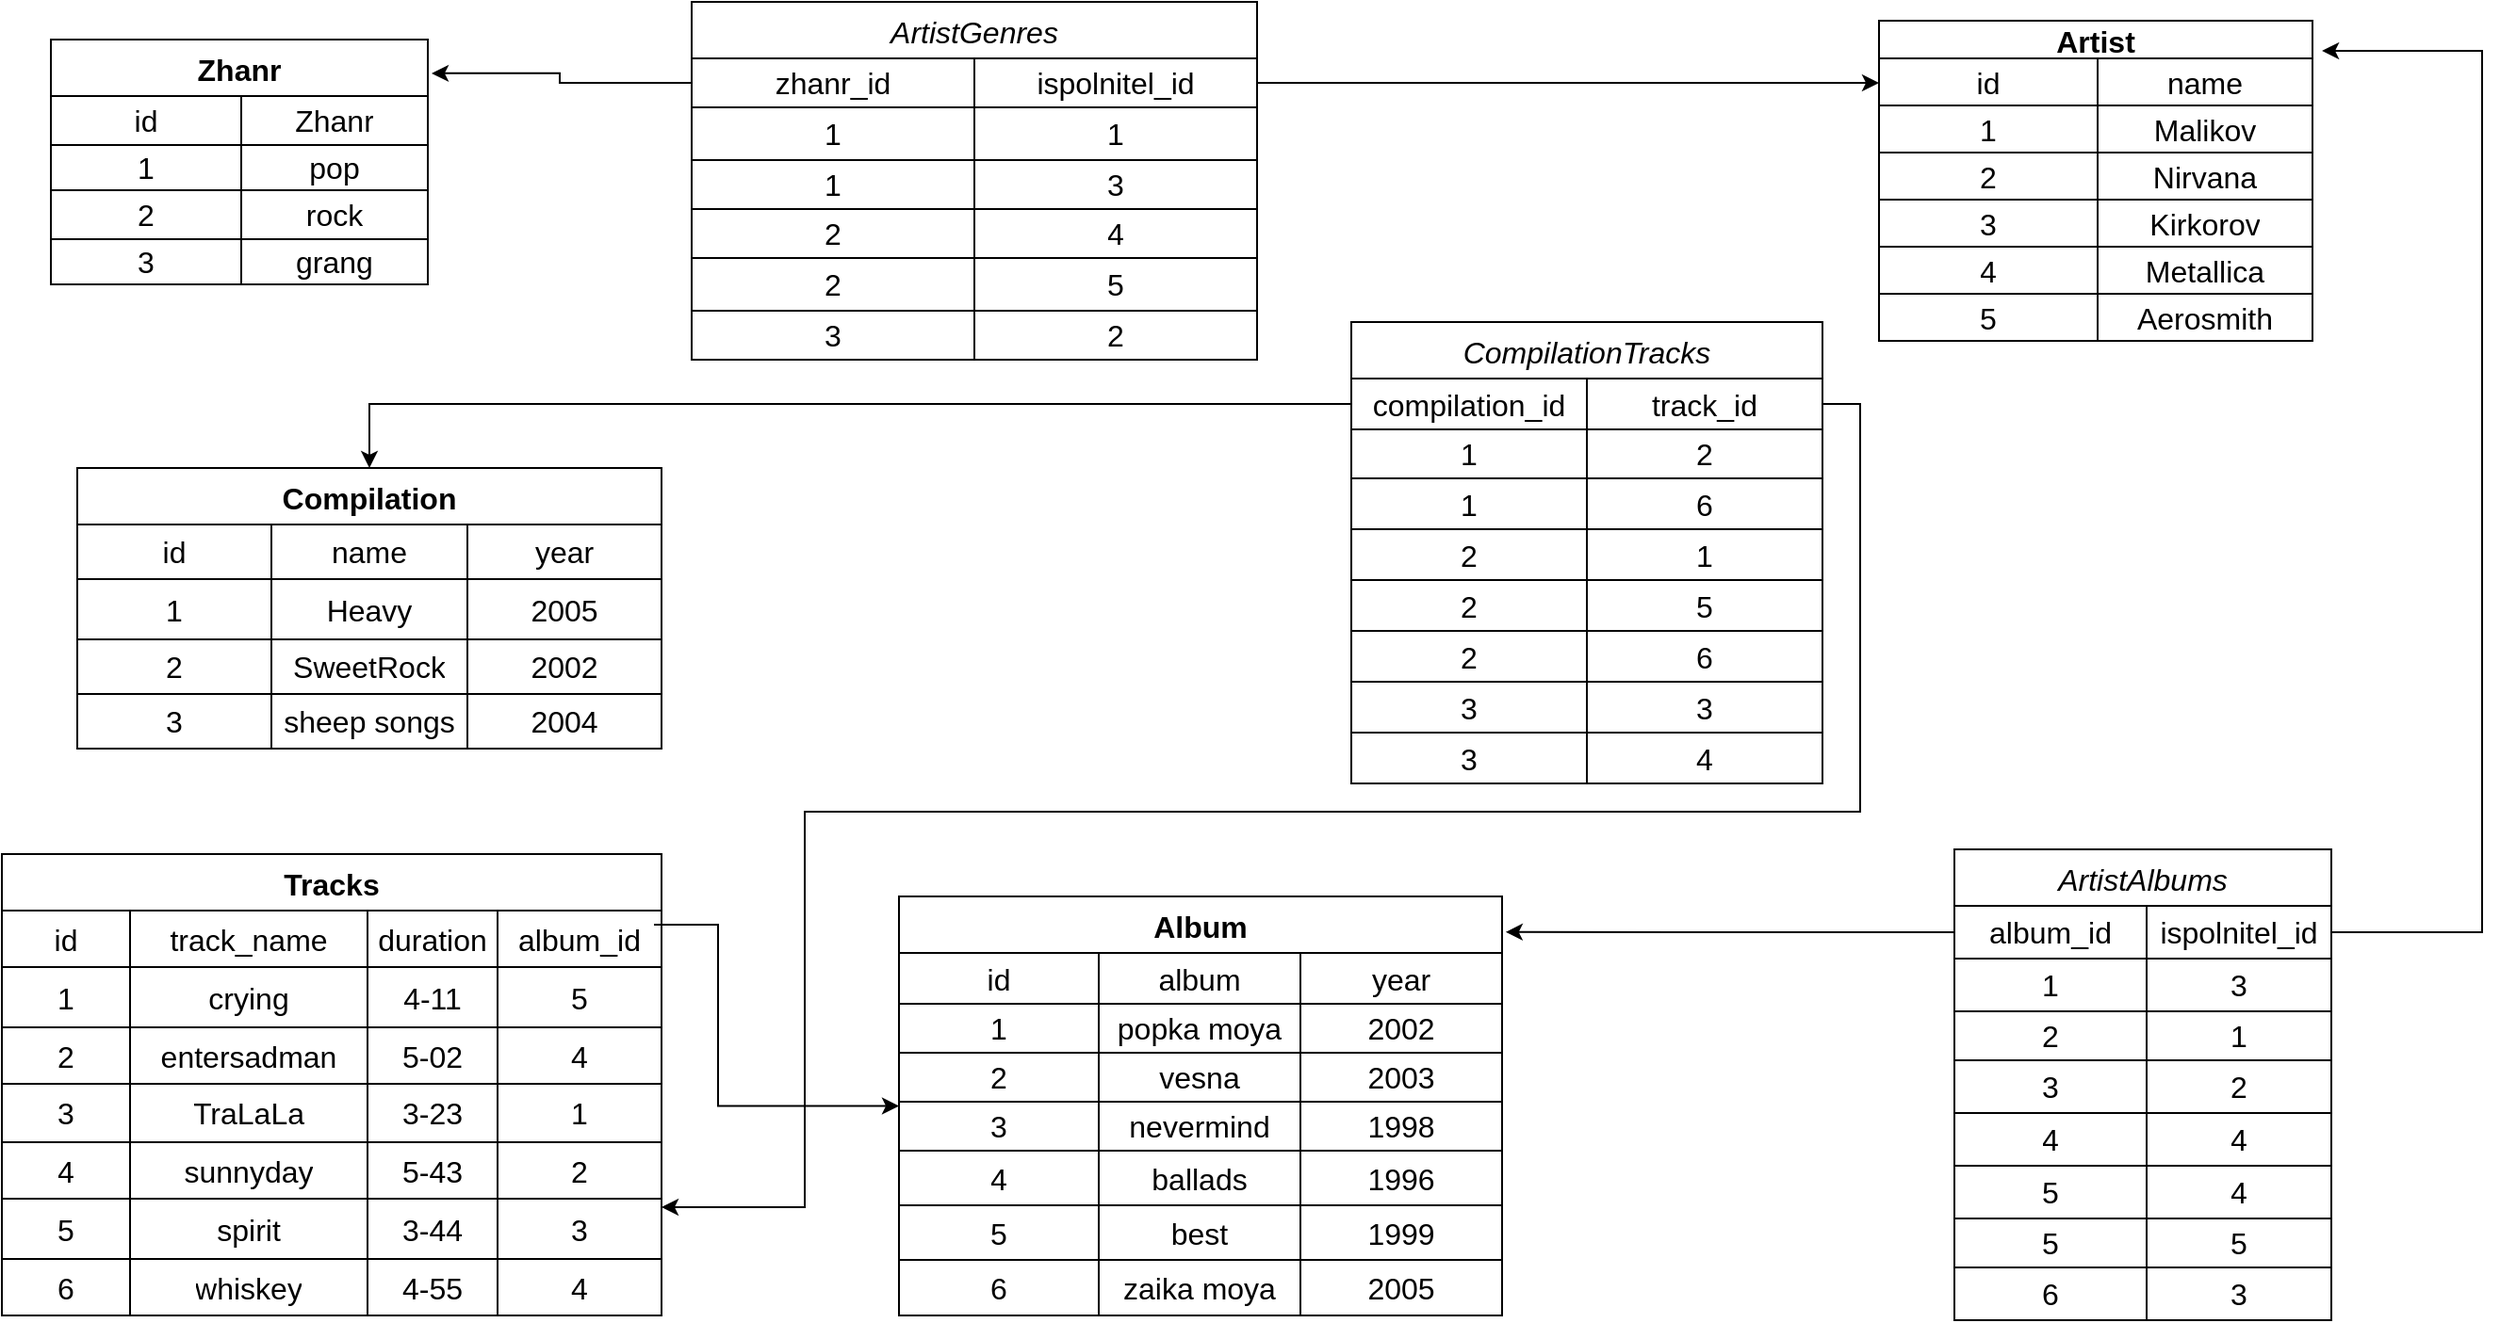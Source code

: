 <mxfile version="21.6.8" type="device">
  <diagram name="Страница 1" id="aV-OO3-BmOo7UvDMO-nR">
    <mxGraphModel dx="1434" dy="758" grid="1" gridSize="10" guides="1" tooltips="1" connect="1" arrows="1" fold="1" page="1" pageScale="1" pageWidth="827" pageHeight="1169" math="0" shadow="0">
      <root>
        <mxCell id="0" />
        <mxCell id="1" parent="0" />
        <mxCell id="HRVgeZ2zx_qD791oWAbW-58" value="Zhanr" style="shape=table;startSize=30;container=1;collapsible=0;childLayout=tableLayout;strokeColor=default;fontSize=16;fontStyle=1" parent="1" vertex="1">
          <mxGeometry x="90" y="40" width="200" height="130" as="geometry" />
        </mxCell>
        <mxCell id="HRVgeZ2zx_qD791oWAbW-59" value="" style="shape=tableRow;horizontal=0;startSize=0;swimlaneHead=0;swimlaneBody=0;strokeColor=inherit;top=0;left=0;bottom=0;right=0;collapsible=0;dropTarget=0;fillColor=none;points=[[0,0.5],[1,0.5]];portConstraint=eastwest;fontSize=16;" parent="HRVgeZ2zx_qD791oWAbW-58" vertex="1">
          <mxGeometry y="30" width="200" height="26" as="geometry" />
        </mxCell>
        <mxCell id="HRVgeZ2zx_qD791oWAbW-60" value="id" style="shape=partialRectangle;html=1;whiteSpace=wrap;connectable=0;strokeColor=inherit;overflow=hidden;fillColor=none;top=0;left=0;bottom=0;right=0;pointerEvents=1;fontSize=16;" parent="HRVgeZ2zx_qD791oWAbW-59" vertex="1">
          <mxGeometry width="101" height="26" as="geometry">
            <mxRectangle width="101" height="26" as="alternateBounds" />
          </mxGeometry>
        </mxCell>
        <mxCell id="HRVgeZ2zx_qD791oWAbW-61" value="Zhanr" style="shape=partialRectangle;html=1;whiteSpace=wrap;connectable=0;strokeColor=inherit;overflow=hidden;fillColor=none;top=0;left=0;bottom=0;right=0;pointerEvents=1;fontSize=16;" parent="HRVgeZ2zx_qD791oWAbW-59" vertex="1">
          <mxGeometry x="101" width="99" height="26" as="geometry">
            <mxRectangle width="99" height="26" as="alternateBounds" />
          </mxGeometry>
        </mxCell>
        <mxCell id="HRVgeZ2zx_qD791oWAbW-63" value="" style="shape=tableRow;horizontal=0;startSize=0;swimlaneHead=0;swimlaneBody=0;strokeColor=inherit;top=0;left=0;bottom=0;right=0;collapsible=0;dropTarget=0;fillColor=none;points=[[0,0.5],[1,0.5]];portConstraint=eastwest;fontSize=16;" parent="HRVgeZ2zx_qD791oWAbW-58" vertex="1">
          <mxGeometry y="56" width="200" height="24" as="geometry" />
        </mxCell>
        <mxCell id="HRVgeZ2zx_qD791oWAbW-64" value="1" style="shape=partialRectangle;html=1;whiteSpace=wrap;connectable=0;strokeColor=inherit;overflow=hidden;fillColor=none;top=0;left=0;bottom=0;right=0;pointerEvents=1;fontSize=16;" parent="HRVgeZ2zx_qD791oWAbW-63" vertex="1">
          <mxGeometry width="101" height="24" as="geometry">
            <mxRectangle width="101" height="24" as="alternateBounds" />
          </mxGeometry>
        </mxCell>
        <mxCell id="HRVgeZ2zx_qD791oWAbW-65" value="pop" style="shape=partialRectangle;html=1;whiteSpace=wrap;connectable=0;strokeColor=inherit;overflow=hidden;fillColor=none;top=0;left=0;bottom=0;right=0;pointerEvents=1;fontSize=16;" parent="HRVgeZ2zx_qD791oWAbW-63" vertex="1">
          <mxGeometry x="101" width="99" height="24" as="geometry">
            <mxRectangle width="99" height="24" as="alternateBounds" />
          </mxGeometry>
        </mxCell>
        <mxCell id="HRVgeZ2zx_qD791oWAbW-67" value="" style="shape=tableRow;horizontal=0;startSize=0;swimlaneHead=0;swimlaneBody=0;strokeColor=inherit;top=0;left=0;bottom=0;right=0;collapsible=0;dropTarget=0;fillColor=none;points=[[0,0.5],[1,0.5]];portConstraint=eastwest;fontSize=16;" parent="HRVgeZ2zx_qD791oWAbW-58" vertex="1">
          <mxGeometry y="80" width="200" height="26" as="geometry" />
        </mxCell>
        <mxCell id="HRVgeZ2zx_qD791oWAbW-68" value="2" style="shape=partialRectangle;html=1;whiteSpace=wrap;connectable=0;strokeColor=inherit;overflow=hidden;fillColor=none;top=0;left=0;bottom=0;right=0;pointerEvents=1;fontSize=16;" parent="HRVgeZ2zx_qD791oWAbW-67" vertex="1">
          <mxGeometry width="101" height="26" as="geometry">
            <mxRectangle width="101" height="26" as="alternateBounds" />
          </mxGeometry>
        </mxCell>
        <mxCell id="HRVgeZ2zx_qD791oWAbW-69" value="rock" style="shape=partialRectangle;html=1;whiteSpace=wrap;connectable=0;strokeColor=inherit;overflow=hidden;fillColor=none;top=0;left=0;bottom=0;right=0;pointerEvents=1;fontSize=16;" parent="HRVgeZ2zx_qD791oWAbW-67" vertex="1">
          <mxGeometry x="101" width="99" height="26" as="geometry">
            <mxRectangle width="99" height="26" as="alternateBounds" />
          </mxGeometry>
        </mxCell>
        <mxCell id="HRVgeZ2zx_qD791oWAbW-78" style="shape=tableRow;horizontal=0;startSize=0;swimlaneHead=0;swimlaneBody=0;strokeColor=inherit;top=0;left=0;bottom=0;right=0;collapsible=0;dropTarget=0;fillColor=none;points=[[0,0.5],[1,0.5]];portConstraint=eastwest;fontSize=16;" parent="HRVgeZ2zx_qD791oWAbW-58" vertex="1">
          <mxGeometry y="106" width="200" height="24" as="geometry" />
        </mxCell>
        <mxCell id="HRVgeZ2zx_qD791oWAbW-79" value="3" style="shape=partialRectangle;html=1;whiteSpace=wrap;connectable=0;strokeColor=inherit;overflow=hidden;fillColor=none;top=0;left=0;bottom=0;right=0;pointerEvents=1;fontSize=16;" parent="HRVgeZ2zx_qD791oWAbW-78" vertex="1">
          <mxGeometry width="101" height="24" as="geometry">
            <mxRectangle width="101" height="24" as="alternateBounds" />
          </mxGeometry>
        </mxCell>
        <mxCell id="HRVgeZ2zx_qD791oWAbW-80" value="grang" style="shape=partialRectangle;html=1;whiteSpace=wrap;connectable=0;strokeColor=inherit;overflow=hidden;fillColor=none;top=0;left=0;bottom=0;right=0;pointerEvents=1;fontSize=16;" parent="HRVgeZ2zx_qD791oWAbW-78" vertex="1">
          <mxGeometry x="101" width="99" height="24" as="geometry">
            <mxRectangle width="99" height="24" as="alternateBounds" />
          </mxGeometry>
        </mxCell>
        <mxCell id="HRVgeZ2zx_qD791oWAbW-120" value="Album" style="shape=table;startSize=30;container=1;collapsible=0;childLayout=tableLayout;strokeColor=default;fontSize=16;fontStyle=1" parent="1" vertex="1">
          <mxGeometry x="540" y="495" width="320" height="222.5" as="geometry" />
        </mxCell>
        <mxCell id="HRVgeZ2zx_qD791oWAbW-121" value="" style="shape=tableRow;horizontal=0;startSize=0;swimlaneHead=0;swimlaneBody=0;strokeColor=inherit;top=0;left=0;bottom=0;right=0;collapsible=0;dropTarget=0;fillColor=none;points=[[0,0.5],[1,0.5]];portConstraint=eastwest;fontSize=16;" parent="HRVgeZ2zx_qD791oWAbW-120" vertex="1">
          <mxGeometry y="30" width="320" height="27" as="geometry" />
        </mxCell>
        <mxCell id="HRVgeZ2zx_qD791oWAbW-122" value="id" style="shape=partialRectangle;html=1;whiteSpace=wrap;connectable=0;strokeColor=inherit;overflow=hidden;fillColor=none;top=0;left=0;bottom=0;right=0;pointerEvents=1;fontSize=16;" parent="HRVgeZ2zx_qD791oWAbW-121" vertex="1">
          <mxGeometry width="106" height="27" as="geometry">
            <mxRectangle width="106" height="27" as="alternateBounds" />
          </mxGeometry>
        </mxCell>
        <mxCell id="HRVgeZ2zx_qD791oWAbW-123" value="album" style="shape=partialRectangle;html=1;whiteSpace=wrap;connectable=0;strokeColor=inherit;overflow=hidden;fillColor=none;top=0;left=0;bottom=0;right=0;pointerEvents=1;fontSize=16;" parent="HRVgeZ2zx_qD791oWAbW-121" vertex="1">
          <mxGeometry x="106" width="107" height="27" as="geometry">
            <mxRectangle width="107" height="27" as="alternateBounds" />
          </mxGeometry>
        </mxCell>
        <mxCell id="HRVgeZ2zx_qD791oWAbW-145" value="year" style="shape=partialRectangle;html=1;whiteSpace=wrap;connectable=0;strokeColor=inherit;overflow=hidden;fillColor=none;top=0;left=0;bottom=0;right=0;pointerEvents=1;fontSize=16;" parent="HRVgeZ2zx_qD791oWAbW-121" vertex="1">
          <mxGeometry x="213" width="107" height="27" as="geometry">
            <mxRectangle width="107" height="27" as="alternateBounds" />
          </mxGeometry>
        </mxCell>
        <mxCell id="HRVgeZ2zx_qD791oWAbW-125" value="" style="shape=tableRow;horizontal=0;startSize=0;swimlaneHead=0;swimlaneBody=0;strokeColor=inherit;top=0;left=0;bottom=0;right=0;collapsible=0;dropTarget=0;fillColor=none;points=[[0,0.5],[1,0.5]];portConstraint=eastwest;fontSize=16;" parent="HRVgeZ2zx_qD791oWAbW-120" vertex="1">
          <mxGeometry y="57" width="320" height="26" as="geometry" />
        </mxCell>
        <mxCell id="HRVgeZ2zx_qD791oWAbW-126" value="1" style="shape=partialRectangle;html=1;whiteSpace=wrap;connectable=0;strokeColor=inherit;overflow=hidden;fillColor=none;top=0;left=0;bottom=0;right=0;pointerEvents=1;fontSize=16;" parent="HRVgeZ2zx_qD791oWAbW-125" vertex="1">
          <mxGeometry width="106" height="26" as="geometry">
            <mxRectangle width="106" height="26" as="alternateBounds" />
          </mxGeometry>
        </mxCell>
        <mxCell id="HRVgeZ2zx_qD791oWAbW-127" value="popka moya" style="shape=partialRectangle;html=1;whiteSpace=wrap;connectable=0;strokeColor=inherit;overflow=hidden;fillColor=none;top=0;left=0;bottom=0;right=0;pointerEvents=1;fontSize=16;" parent="HRVgeZ2zx_qD791oWAbW-125" vertex="1">
          <mxGeometry x="106" width="107" height="26" as="geometry">
            <mxRectangle width="107" height="26" as="alternateBounds" />
          </mxGeometry>
        </mxCell>
        <mxCell id="HRVgeZ2zx_qD791oWAbW-146" value="2002" style="shape=partialRectangle;html=1;whiteSpace=wrap;connectable=0;strokeColor=inherit;overflow=hidden;fillColor=none;top=0;left=0;bottom=0;right=0;pointerEvents=1;fontSize=16;" parent="HRVgeZ2zx_qD791oWAbW-125" vertex="1">
          <mxGeometry x="213" width="107" height="26" as="geometry">
            <mxRectangle width="107" height="26" as="alternateBounds" />
          </mxGeometry>
        </mxCell>
        <mxCell id="HRVgeZ2zx_qD791oWAbW-129" value="" style="shape=tableRow;horizontal=0;startSize=0;swimlaneHead=0;swimlaneBody=0;strokeColor=inherit;top=0;left=0;bottom=0;right=0;collapsible=0;dropTarget=0;fillColor=none;points=[[0,0.5],[1,0.5]];portConstraint=eastwest;fontSize=16;" parent="HRVgeZ2zx_qD791oWAbW-120" vertex="1">
          <mxGeometry y="83" width="320" height="26" as="geometry" />
        </mxCell>
        <mxCell id="HRVgeZ2zx_qD791oWAbW-130" value="2" style="shape=partialRectangle;html=1;whiteSpace=wrap;connectable=0;strokeColor=inherit;overflow=hidden;fillColor=none;top=0;left=0;bottom=0;right=0;pointerEvents=1;fontSize=16;" parent="HRVgeZ2zx_qD791oWAbW-129" vertex="1">
          <mxGeometry width="106" height="26" as="geometry">
            <mxRectangle width="106" height="26" as="alternateBounds" />
          </mxGeometry>
        </mxCell>
        <mxCell id="HRVgeZ2zx_qD791oWAbW-131" value="vesna" style="shape=partialRectangle;html=1;whiteSpace=wrap;connectable=0;strokeColor=inherit;overflow=hidden;fillColor=none;top=0;left=0;bottom=0;right=0;pointerEvents=1;fontSize=16;" parent="HRVgeZ2zx_qD791oWAbW-129" vertex="1">
          <mxGeometry x="106" width="107" height="26" as="geometry">
            <mxRectangle width="107" height="26" as="alternateBounds" />
          </mxGeometry>
        </mxCell>
        <mxCell id="HRVgeZ2zx_qD791oWAbW-147" value="2003" style="shape=partialRectangle;html=1;whiteSpace=wrap;connectable=0;strokeColor=inherit;overflow=hidden;fillColor=none;top=0;left=0;bottom=0;right=0;pointerEvents=1;fontSize=16;" parent="HRVgeZ2zx_qD791oWAbW-129" vertex="1">
          <mxGeometry x="213" width="107" height="26" as="geometry">
            <mxRectangle width="107" height="26" as="alternateBounds" />
          </mxGeometry>
        </mxCell>
        <mxCell id="HRVgeZ2zx_qD791oWAbW-137" style="shape=tableRow;horizontal=0;startSize=0;swimlaneHead=0;swimlaneBody=0;strokeColor=inherit;top=0;left=0;bottom=0;right=0;collapsible=0;dropTarget=0;fillColor=none;points=[[0,0.5],[1,0.5]];portConstraint=eastwest;fontSize=16;" parent="HRVgeZ2zx_qD791oWAbW-120" vertex="1">
          <mxGeometry y="109" width="320" height="26" as="geometry" />
        </mxCell>
        <mxCell id="HRVgeZ2zx_qD791oWAbW-138" value="3" style="shape=partialRectangle;html=1;whiteSpace=wrap;connectable=0;strokeColor=inherit;overflow=hidden;fillColor=none;top=0;left=0;bottom=0;right=0;pointerEvents=1;fontSize=16;" parent="HRVgeZ2zx_qD791oWAbW-137" vertex="1">
          <mxGeometry width="106" height="26" as="geometry">
            <mxRectangle width="106" height="26" as="alternateBounds" />
          </mxGeometry>
        </mxCell>
        <mxCell id="HRVgeZ2zx_qD791oWAbW-139" value="nevermind" style="shape=partialRectangle;html=1;whiteSpace=wrap;connectable=0;strokeColor=inherit;overflow=hidden;fillColor=none;top=0;left=0;bottom=0;right=0;pointerEvents=1;fontSize=16;" parent="HRVgeZ2zx_qD791oWAbW-137" vertex="1">
          <mxGeometry x="106" width="107" height="26" as="geometry">
            <mxRectangle width="107" height="26" as="alternateBounds" />
          </mxGeometry>
        </mxCell>
        <mxCell id="HRVgeZ2zx_qD791oWAbW-148" value="1998" style="shape=partialRectangle;html=1;whiteSpace=wrap;connectable=0;strokeColor=inherit;overflow=hidden;fillColor=none;top=0;left=0;bottom=0;right=0;pointerEvents=1;fontSize=16;" parent="HRVgeZ2zx_qD791oWAbW-137" vertex="1">
          <mxGeometry x="213" width="107" height="26" as="geometry">
            <mxRectangle width="107" height="26" as="alternateBounds" />
          </mxGeometry>
        </mxCell>
        <mxCell id="HRVgeZ2zx_qD791oWAbW-133" style="shape=tableRow;horizontal=0;startSize=0;swimlaneHead=0;swimlaneBody=0;strokeColor=inherit;top=0;left=0;bottom=0;right=0;collapsible=0;dropTarget=0;fillColor=none;points=[[0,0.5],[1,0.5]];portConstraint=eastwest;fontSize=16;" parent="HRVgeZ2zx_qD791oWAbW-120" vertex="1">
          <mxGeometry y="135" width="320" height="29" as="geometry" />
        </mxCell>
        <mxCell id="HRVgeZ2zx_qD791oWAbW-134" value="4" style="shape=partialRectangle;html=1;whiteSpace=wrap;connectable=0;strokeColor=inherit;overflow=hidden;fillColor=none;top=0;left=0;bottom=0;right=0;pointerEvents=1;fontSize=16;" parent="HRVgeZ2zx_qD791oWAbW-133" vertex="1">
          <mxGeometry width="106" height="29" as="geometry">
            <mxRectangle width="106" height="29" as="alternateBounds" />
          </mxGeometry>
        </mxCell>
        <mxCell id="HRVgeZ2zx_qD791oWAbW-135" value="ballads" style="shape=partialRectangle;html=1;whiteSpace=wrap;connectable=0;strokeColor=inherit;overflow=hidden;fillColor=none;top=0;left=0;bottom=0;right=0;pointerEvents=1;fontSize=16;" parent="HRVgeZ2zx_qD791oWAbW-133" vertex="1">
          <mxGeometry x="106" width="107" height="29" as="geometry">
            <mxRectangle width="107" height="29" as="alternateBounds" />
          </mxGeometry>
        </mxCell>
        <mxCell id="HRVgeZ2zx_qD791oWAbW-149" value="1996" style="shape=partialRectangle;html=1;whiteSpace=wrap;connectable=0;strokeColor=inherit;overflow=hidden;fillColor=none;top=0;left=0;bottom=0;right=0;pointerEvents=1;fontSize=16;" parent="HRVgeZ2zx_qD791oWAbW-133" vertex="1">
          <mxGeometry x="213" width="107" height="29" as="geometry">
            <mxRectangle width="107" height="29" as="alternateBounds" />
          </mxGeometry>
        </mxCell>
        <mxCell id="HRVgeZ2zx_qD791oWAbW-141" style="shape=tableRow;horizontal=0;startSize=0;swimlaneHead=0;swimlaneBody=0;strokeColor=inherit;top=0;left=0;bottom=0;right=0;collapsible=0;dropTarget=0;fillColor=none;points=[[0,0.5],[1,0.5]];portConstraint=eastwest;fontSize=16;" parent="HRVgeZ2zx_qD791oWAbW-120" vertex="1">
          <mxGeometry y="164" width="320" height="29" as="geometry" />
        </mxCell>
        <mxCell id="HRVgeZ2zx_qD791oWAbW-142" value="5" style="shape=partialRectangle;html=1;whiteSpace=wrap;connectable=0;strokeColor=inherit;overflow=hidden;fillColor=none;top=0;left=0;bottom=0;right=0;pointerEvents=1;fontSize=16;" parent="HRVgeZ2zx_qD791oWAbW-141" vertex="1">
          <mxGeometry width="106" height="29" as="geometry">
            <mxRectangle width="106" height="29" as="alternateBounds" />
          </mxGeometry>
        </mxCell>
        <mxCell id="HRVgeZ2zx_qD791oWAbW-143" value="best" style="shape=partialRectangle;html=1;whiteSpace=wrap;connectable=0;strokeColor=inherit;overflow=hidden;fillColor=none;top=0;left=0;bottom=0;right=0;pointerEvents=1;fontSize=16;" parent="HRVgeZ2zx_qD791oWAbW-141" vertex="1">
          <mxGeometry x="106" width="107" height="29" as="geometry">
            <mxRectangle width="107" height="29" as="alternateBounds" />
          </mxGeometry>
        </mxCell>
        <mxCell id="HRVgeZ2zx_qD791oWAbW-150" value="1999" style="shape=partialRectangle;html=1;whiteSpace=wrap;connectable=0;strokeColor=inherit;overflow=hidden;fillColor=none;top=0;left=0;bottom=0;right=0;pointerEvents=1;fontSize=16;" parent="HRVgeZ2zx_qD791oWAbW-141" vertex="1">
          <mxGeometry x="213" width="107" height="29" as="geometry">
            <mxRectangle width="107" height="29" as="alternateBounds" />
          </mxGeometry>
        </mxCell>
        <mxCell id="-AR9WXZGCbLQwDUmJJtv-36" style="shape=tableRow;horizontal=0;startSize=0;swimlaneHead=0;swimlaneBody=0;strokeColor=inherit;top=0;left=0;bottom=0;right=0;collapsible=0;dropTarget=0;fillColor=none;points=[[0,0.5],[1,0.5]];portConstraint=eastwest;fontSize=16;" parent="HRVgeZ2zx_qD791oWAbW-120" vertex="1">
          <mxGeometry y="193" width="320" height="30" as="geometry" />
        </mxCell>
        <mxCell id="-AR9WXZGCbLQwDUmJJtv-37" value="6" style="shape=partialRectangle;html=1;whiteSpace=wrap;connectable=0;strokeColor=inherit;overflow=hidden;fillColor=none;top=0;left=0;bottom=0;right=0;pointerEvents=1;fontSize=16;" parent="-AR9WXZGCbLQwDUmJJtv-36" vertex="1">
          <mxGeometry width="106" height="30" as="geometry">
            <mxRectangle width="106" height="30" as="alternateBounds" />
          </mxGeometry>
        </mxCell>
        <mxCell id="-AR9WXZGCbLQwDUmJJtv-38" value="zaika moya" style="shape=partialRectangle;html=1;whiteSpace=wrap;connectable=0;strokeColor=inherit;overflow=hidden;fillColor=none;top=0;left=0;bottom=0;right=0;pointerEvents=1;fontSize=16;" parent="-AR9WXZGCbLQwDUmJJtv-36" vertex="1">
          <mxGeometry x="106" width="107" height="30" as="geometry">
            <mxRectangle width="107" height="30" as="alternateBounds" />
          </mxGeometry>
        </mxCell>
        <mxCell id="-AR9WXZGCbLQwDUmJJtv-39" value="2005" style="shape=partialRectangle;html=1;whiteSpace=wrap;connectable=0;strokeColor=inherit;overflow=hidden;fillColor=none;top=0;left=0;bottom=0;right=0;pointerEvents=1;fontSize=16;" parent="-AR9WXZGCbLQwDUmJJtv-36" vertex="1">
          <mxGeometry x="213" width="107" height="30" as="geometry">
            <mxRectangle width="107" height="30" as="alternateBounds" />
          </mxGeometry>
        </mxCell>
        <mxCell id="HRVgeZ2zx_qD791oWAbW-151" value="Artist" style="shape=table;startSize=20;container=1;collapsible=0;childLayout=tableLayout;strokeColor=default;fontSize=16;fontStyle=1" parent="1" vertex="1">
          <mxGeometry x="1060" y="30" width="230" height="170" as="geometry" />
        </mxCell>
        <mxCell id="HRVgeZ2zx_qD791oWAbW-152" value="" style="shape=tableRow;horizontal=0;startSize=0;swimlaneHead=0;swimlaneBody=0;strokeColor=inherit;top=0;left=0;bottom=0;right=0;collapsible=0;dropTarget=0;fillColor=none;points=[[0,0.5],[1,0.5]];portConstraint=eastwest;fontSize=16;" parent="HRVgeZ2zx_qD791oWAbW-151" vertex="1">
          <mxGeometry y="20" width="230" height="25" as="geometry" />
        </mxCell>
        <mxCell id="HRVgeZ2zx_qD791oWAbW-153" value="id" style="shape=partialRectangle;html=1;whiteSpace=wrap;connectable=0;strokeColor=inherit;overflow=hidden;fillColor=none;top=0;left=0;bottom=0;right=0;pointerEvents=1;fontSize=16;" parent="HRVgeZ2zx_qD791oWAbW-152" vertex="1">
          <mxGeometry width="116" height="25" as="geometry">
            <mxRectangle width="116" height="25" as="alternateBounds" />
          </mxGeometry>
        </mxCell>
        <mxCell id="HRVgeZ2zx_qD791oWAbW-154" value="name" style="shape=partialRectangle;html=1;whiteSpace=wrap;connectable=0;strokeColor=inherit;overflow=hidden;fillColor=none;top=0;left=0;bottom=0;right=0;pointerEvents=1;fontSize=16;" parent="HRVgeZ2zx_qD791oWAbW-152" vertex="1">
          <mxGeometry x="116" width="114" height="25" as="geometry">
            <mxRectangle width="114" height="25" as="alternateBounds" />
          </mxGeometry>
        </mxCell>
        <mxCell id="HRVgeZ2zx_qD791oWAbW-156" value="" style="shape=tableRow;horizontal=0;startSize=0;swimlaneHead=0;swimlaneBody=0;strokeColor=inherit;top=0;left=0;bottom=0;right=0;collapsible=0;dropTarget=0;fillColor=none;points=[[0,0.5],[1,0.5]];portConstraint=eastwest;fontSize=16;" parent="HRVgeZ2zx_qD791oWAbW-151" vertex="1">
          <mxGeometry y="45" width="230" height="25" as="geometry" />
        </mxCell>
        <mxCell id="HRVgeZ2zx_qD791oWAbW-157" value="1" style="shape=partialRectangle;html=1;whiteSpace=wrap;connectable=0;strokeColor=inherit;overflow=hidden;fillColor=none;top=0;left=0;bottom=0;right=0;pointerEvents=1;fontSize=16;" parent="HRVgeZ2zx_qD791oWAbW-156" vertex="1">
          <mxGeometry width="116" height="25" as="geometry">
            <mxRectangle width="116" height="25" as="alternateBounds" />
          </mxGeometry>
        </mxCell>
        <mxCell id="HRVgeZ2zx_qD791oWAbW-158" value="Malikov" style="shape=partialRectangle;html=1;whiteSpace=wrap;connectable=0;strokeColor=inherit;overflow=hidden;fillColor=none;top=0;left=0;bottom=0;right=0;pointerEvents=1;fontSize=16;" parent="HRVgeZ2zx_qD791oWAbW-156" vertex="1">
          <mxGeometry x="116" width="114" height="25" as="geometry">
            <mxRectangle width="114" height="25" as="alternateBounds" />
          </mxGeometry>
        </mxCell>
        <mxCell id="HRVgeZ2zx_qD791oWAbW-160" value="" style="shape=tableRow;horizontal=0;startSize=0;swimlaneHead=0;swimlaneBody=0;strokeColor=inherit;top=0;left=0;bottom=0;right=0;collapsible=0;dropTarget=0;fillColor=none;points=[[0,0.5],[1,0.5]];portConstraint=eastwest;fontSize=16;" parent="HRVgeZ2zx_qD791oWAbW-151" vertex="1">
          <mxGeometry y="70" width="230" height="25" as="geometry" />
        </mxCell>
        <mxCell id="HRVgeZ2zx_qD791oWAbW-161" value="2" style="shape=partialRectangle;html=1;whiteSpace=wrap;connectable=0;strokeColor=inherit;overflow=hidden;fillColor=none;top=0;left=0;bottom=0;right=0;pointerEvents=1;fontSize=16;" parent="HRVgeZ2zx_qD791oWAbW-160" vertex="1">
          <mxGeometry width="116" height="25" as="geometry">
            <mxRectangle width="116" height="25" as="alternateBounds" />
          </mxGeometry>
        </mxCell>
        <mxCell id="HRVgeZ2zx_qD791oWAbW-162" value="Nirvana" style="shape=partialRectangle;html=1;whiteSpace=wrap;connectable=0;strokeColor=inherit;overflow=hidden;fillColor=none;top=0;left=0;bottom=0;right=0;pointerEvents=1;fontSize=16;" parent="HRVgeZ2zx_qD791oWAbW-160" vertex="1">
          <mxGeometry x="116" width="114" height="25" as="geometry">
            <mxRectangle width="114" height="25" as="alternateBounds" />
          </mxGeometry>
        </mxCell>
        <mxCell id="HRVgeZ2zx_qD791oWAbW-164" style="shape=tableRow;horizontal=0;startSize=0;swimlaneHead=0;swimlaneBody=0;strokeColor=inherit;top=0;left=0;bottom=0;right=0;collapsible=0;dropTarget=0;fillColor=none;points=[[0,0.5],[1,0.5]];portConstraint=eastwest;fontSize=16;" parent="HRVgeZ2zx_qD791oWAbW-151" vertex="1">
          <mxGeometry y="95" width="230" height="25" as="geometry" />
        </mxCell>
        <mxCell id="HRVgeZ2zx_qD791oWAbW-165" value="3" style="shape=partialRectangle;html=1;whiteSpace=wrap;connectable=0;strokeColor=inherit;overflow=hidden;fillColor=none;top=0;left=0;bottom=0;right=0;pointerEvents=1;fontSize=16;" parent="HRVgeZ2zx_qD791oWAbW-164" vertex="1">
          <mxGeometry width="116" height="25" as="geometry">
            <mxRectangle width="116" height="25" as="alternateBounds" />
          </mxGeometry>
        </mxCell>
        <mxCell id="HRVgeZ2zx_qD791oWAbW-166" value="Kirkorov" style="shape=partialRectangle;html=1;whiteSpace=wrap;connectable=0;strokeColor=inherit;overflow=hidden;fillColor=none;top=0;left=0;bottom=0;right=0;pointerEvents=1;fontSize=16;" parent="HRVgeZ2zx_qD791oWAbW-164" vertex="1">
          <mxGeometry x="116" width="114" height="25" as="geometry">
            <mxRectangle width="114" height="25" as="alternateBounds" />
          </mxGeometry>
        </mxCell>
        <mxCell id="HRVgeZ2zx_qD791oWAbW-168" style="shape=tableRow;horizontal=0;startSize=0;swimlaneHead=0;swimlaneBody=0;strokeColor=inherit;top=0;left=0;bottom=0;right=0;collapsible=0;dropTarget=0;fillColor=none;points=[[0,0.5],[1,0.5]];portConstraint=eastwest;fontSize=16;" parent="HRVgeZ2zx_qD791oWAbW-151" vertex="1">
          <mxGeometry y="120" width="230" height="25" as="geometry" />
        </mxCell>
        <mxCell id="HRVgeZ2zx_qD791oWAbW-169" value="4" style="shape=partialRectangle;html=1;whiteSpace=wrap;connectable=0;strokeColor=inherit;overflow=hidden;fillColor=none;top=0;left=0;bottom=0;right=0;pointerEvents=1;fontSize=16;" parent="HRVgeZ2zx_qD791oWAbW-168" vertex="1">
          <mxGeometry width="116" height="25" as="geometry">
            <mxRectangle width="116" height="25" as="alternateBounds" />
          </mxGeometry>
        </mxCell>
        <mxCell id="HRVgeZ2zx_qD791oWAbW-170" value="Metallica" style="shape=partialRectangle;html=1;whiteSpace=wrap;connectable=0;strokeColor=inherit;overflow=hidden;fillColor=none;top=0;left=0;bottom=0;right=0;pointerEvents=1;fontSize=16;" parent="HRVgeZ2zx_qD791oWAbW-168" vertex="1">
          <mxGeometry x="116" width="114" height="25" as="geometry">
            <mxRectangle width="114" height="25" as="alternateBounds" />
          </mxGeometry>
        </mxCell>
        <mxCell id="-AR9WXZGCbLQwDUmJJtv-32" style="shape=tableRow;horizontal=0;startSize=0;swimlaneHead=0;swimlaneBody=0;strokeColor=inherit;top=0;left=0;bottom=0;right=0;collapsible=0;dropTarget=0;fillColor=none;points=[[0,0.5],[1,0.5]];portConstraint=eastwest;fontSize=16;" parent="HRVgeZ2zx_qD791oWAbW-151" vertex="1">
          <mxGeometry y="145" width="230" height="25" as="geometry" />
        </mxCell>
        <mxCell id="-AR9WXZGCbLQwDUmJJtv-33" value="5" style="shape=partialRectangle;html=1;whiteSpace=wrap;connectable=0;strokeColor=inherit;overflow=hidden;fillColor=none;top=0;left=0;bottom=0;right=0;pointerEvents=1;fontSize=16;" parent="-AR9WXZGCbLQwDUmJJtv-32" vertex="1">
          <mxGeometry width="116" height="25" as="geometry">
            <mxRectangle width="116" height="25" as="alternateBounds" />
          </mxGeometry>
        </mxCell>
        <mxCell id="-AR9WXZGCbLQwDUmJJtv-34" value="Aerosmith" style="shape=partialRectangle;html=1;whiteSpace=wrap;connectable=0;strokeColor=inherit;overflow=hidden;fillColor=none;top=0;left=0;bottom=0;right=0;pointerEvents=1;fontSize=16;" parent="-AR9WXZGCbLQwDUmJJtv-32" vertex="1">
          <mxGeometry x="116" width="114" height="25" as="geometry">
            <mxRectangle width="114" height="25" as="alternateBounds" />
          </mxGeometry>
        </mxCell>
        <mxCell id="HRVgeZ2zx_qD791oWAbW-172" value="Tracks" style="shape=table;startSize=30;container=1;collapsible=0;childLayout=tableLayout;strokeColor=default;fontSize=16;fontStyle=1" parent="1" vertex="1">
          <mxGeometry x="64" y="472.5" width="350" height="245" as="geometry" />
        </mxCell>
        <mxCell id="HRVgeZ2zx_qD791oWAbW-185" style="shape=tableRow;horizontal=0;startSize=0;swimlaneHead=0;swimlaneBody=0;strokeColor=inherit;top=0;left=0;bottom=0;right=0;collapsible=0;dropTarget=0;fillColor=none;points=[[0,0.5],[1,0.5]];portConstraint=eastwest;fontSize=16;" parent="HRVgeZ2zx_qD791oWAbW-172" vertex="1">
          <mxGeometry y="30" width="350" height="30" as="geometry" />
        </mxCell>
        <mxCell id="HRVgeZ2zx_qD791oWAbW-186" value="id" style="shape=partialRectangle;html=1;whiteSpace=wrap;connectable=0;strokeColor=inherit;overflow=hidden;fillColor=none;top=0;left=0;bottom=0;right=0;pointerEvents=1;fontSize=16;" parent="HRVgeZ2zx_qD791oWAbW-185" vertex="1">
          <mxGeometry width="68" height="30" as="geometry">
            <mxRectangle width="68" height="30" as="alternateBounds" />
          </mxGeometry>
        </mxCell>
        <mxCell id="HRVgeZ2zx_qD791oWAbW-187" value="track_name" style="shape=partialRectangle;html=1;whiteSpace=wrap;connectable=0;strokeColor=inherit;overflow=hidden;fillColor=none;top=0;left=0;bottom=0;right=0;pointerEvents=1;fontSize=16;" parent="HRVgeZ2zx_qD791oWAbW-185" vertex="1">
          <mxGeometry x="68" width="126" height="30" as="geometry">
            <mxRectangle width="126" height="30" as="alternateBounds" />
          </mxGeometry>
        </mxCell>
        <mxCell id="HRVgeZ2zx_qD791oWAbW-188" value="duration" style="shape=partialRectangle;html=1;whiteSpace=wrap;connectable=0;strokeColor=inherit;overflow=hidden;fillColor=none;top=0;left=0;bottom=0;right=0;pointerEvents=1;fontSize=16;" parent="HRVgeZ2zx_qD791oWAbW-185" vertex="1">
          <mxGeometry x="194" width="69" height="30" as="geometry">
            <mxRectangle width="69" height="30" as="alternateBounds" />
          </mxGeometry>
        </mxCell>
        <mxCell id="HRVgeZ2zx_qD791oWAbW-189" value="album_id" style="shape=partialRectangle;html=1;whiteSpace=wrap;connectable=0;strokeColor=inherit;overflow=hidden;fillColor=none;top=0;left=0;bottom=0;right=0;pointerEvents=1;fontSize=16;" parent="HRVgeZ2zx_qD791oWAbW-185" vertex="1">
          <mxGeometry x="263" width="87" height="30" as="geometry">
            <mxRectangle width="87" height="30" as="alternateBounds" />
          </mxGeometry>
        </mxCell>
        <mxCell id="HRVgeZ2zx_qD791oWAbW-173" value="" style="shape=tableRow;horizontal=0;startSize=0;swimlaneHead=0;swimlaneBody=0;strokeColor=inherit;top=0;left=0;bottom=0;right=0;collapsible=0;dropTarget=0;fillColor=none;points=[[0,0.5],[1,0.5]];portConstraint=eastwest;fontSize=16;" parent="HRVgeZ2zx_qD791oWAbW-172" vertex="1">
          <mxGeometry y="60" width="350" height="32" as="geometry" />
        </mxCell>
        <mxCell id="HRVgeZ2zx_qD791oWAbW-174" value="1" style="shape=partialRectangle;html=1;whiteSpace=wrap;connectable=0;strokeColor=inherit;overflow=hidden;fillColor=none;top=0;left=0;bottom=0;right=0;pointerEvents=1;fontSize=16;" parent="HRVgeZ2zx_qD791oWAbW-173" vertex="1">
          <mxGeometry width="68" height="32" as="geometry">
            <mxRectangle width="68" height="32" as="alternateBounds" />
          </mxGeometry>
        </mxCell>
        <mxCell id="HRVgeZ2zx_qD791oWAbW-175" value="crying" style="shape=partialRectangle;html=1;whiteSpace=wrap;connectable=0;strokeColor=inherit;overflow=hidden;fillColor=none;top=0;left=0;bottom=0;right=0;pointerEvents=1;fontSize=16;" parent="HRVgeZ2zx_qD791oWAbW-173" vertex="1">
          <mxGeometry x="68" width="126" height="32" as="geometry">
            <mxRectangle width="126" height="32" as="alternateBounds" />
          </mxGeometry>
        </mxCell>
        <mxCell id="HRVgeZ2zx_qD791oWAbW-176" value="4-11" style="shape=partialRectangle;html=1;whiteSpace=wrap;connectable=0;strokeColor=inherit;overflow=hidden;fillColor=none;top=0;left=0;bottom=0;right=0;pointerEvents=1;fontSize=16;" parent="HRVgeZ2zx_qD791oWAbW-173" vertex="1">
          <mxGeometry x="194" width="69" height="32" as="geometry">
            <mxRectangle width="69" height="32" as="alternateBounds" />
          </mxGeometry>
        </mxCell>
        <mxCell id="HRVgeZ2zx_qD791oWAbW-190" value="5" style="shape=partialRectangle;html=1;whiteSpace=wrap;connectable=0;strokeColor=inherit;overflow=hidden;fillColor=none;top=0;left=0;bottom=0;right=0;pointerEvents=1;fontSize=16;" parent="HRVgeZ2zx_qD791oWAbW-173" vertex="1">
          <mxGeometry x="263" width="87" height="32" as="geometry">
            <mxRectangle width="87" height="32" as="alternateBounds" />
          </mxGeometry>
        </mxCell>
        <mxCell id="HRVgeZ2zx_qD791oWAbW-177" value="" style="shape=tableRow;horizontal=0;startSize=0;swimlaneHead=0;swimlaneBody=0;strokeColor=inherit;top=0;left=0;bottom=0;right=0;collapsible=0;dropTarget=0;fillColor=none;points=[[0,0.5],[1,0.5]];portConstraint=eastwest;fontSize=16;" parent="HRVgeZ2zx_qD791oWAbW-172" vertex="1">
          <mxGeometry y="92" width="350" height="30" as="geometry" />
        </mxCell>
        <mxCell id="HRVgeZ2zx_qD791oWAbW-178" value="2" style="shape=partialRectangle;html=1;whiteSpace=wrap;connectable=0;strokeColor=inherit;overflow=hidden;fillColor=none;top=0;left=0;bottom=0;right=0;pointerEvents=1;fontSize=16;" parent="HRVgeZ2zx_qD791oWAbW-177" vertex="1">
          <mxGeometry width="68" height="30" as="geometry">
            <mxRectangle width="68" height="30" as="alternateBounds" />
          </mxGeometry>
        </mxCell>
        <mxCell id="HRVgeZ2zx_qD791oWAbW-179" value="entersadman" style="shape=partialRectangle;html=1;whiteSpace=wrap;connectable=0;strokeColor=inherit;overflow=hidden;fillColor=none;top=0;left=0;bottom=0;right=0;pointerEvents=1;fontSize=16;" parent="HRVgeZ2zx_qD791oWAbW-177" vertex="1">
          <mxGeometry x="68" width="126" height="30" as="geometry">
            <mxRectangle width="126" height="30" as="alternateBounds" />
          </mxGeometry>
        </mxCell>
        <mxCell id="HRVgeZ2zx_qD791oWAbW-180" value="5-02" style="shape=partialRectangle;html=1;whiteSpace=wrap;connectable=0;strokeColor=inherit;overflow=hidden;fillColor=none;top=0;left=0;bottom=0;right=0;pointerEvents=1;fontSize=16;" parent="HRVgeZ2zx_qD791oWAbW-177" vertex="1">
          <mxGeometry x="194" width="69" height="30" as="geometry">
            <mxRectangle width="69" height="30" as="alternateBounds" />
          </mxGeometry>
        </mxCell>
        <mxCell id="HRVgeZ2zx_qD791oWAbW-191" value="4" style="shape=partialRectangle;html=1;whiteSpace=wrap;connectable=0;strokeColor=inherit;overflow=hidden;fillColor=none;top=0;left=0;bottom=0;right=0;pointerEvents=1;fontSize=16;" parent="HRVgeZ2zx_qD791oWAbW-177" vertex="1">
          <mxGeometry x="263" width="87" height="30" as="geometry">
            <mxRectangle width="87" height="30" as="alternateBounds" />
          </mxGeometry>
        </mxCell>
        <mxCell id="HRVgeZ2zx_qD791oWAbW-181" value="" style="shape=tableRow;horizontal=0;startSize=0;swimlaneHead=0;swimlaneBody=0;strokeColor=inherit;top=0;left=0;bottom=0;right=0;collapsible=0;dropTarget=0;fillColor=none;points=[[0,0.5],[1,0.5]];portConstraint=eastwest;fontSize=16;" parent="HRVgeZ2zx_qD791oWAbW-172" vertex="1">
          <mxGeometry y="122" width="350" height="31" as="geometry" />
        </mxCell>
        <mxCell id="HRVgeZ2zx_qD791oWAbW-182" value="3" style="shape=partialRectangle;html=1;whiteSpace=wrap;connectable=0;strokeColor=inherit;overflow=hidden;fillColor=none;top=0;left=0;bottom=0;right=0;pointerEvents=1;fontSize=16;" parent="HRVgeZ2zx_qD791oWAbW-181" vertex="1">
          <mxGeometry width="68" height="31" as="geometry">
            <mxRectangle width="68" height="31" as="alternateBounds" />
          </mxGeometry>
        </mxCell>
        <mxCell id="HRVgeZ2zx_qD791oWAbW-183" value="TraLaLa" style="shape=partialRectangle;html=1;whiteSpace=wrap;connectable=0;strokeColor=inherit;overflow=hidden;fillColor=none;top=0;left=0;bottom=0;right=0;pointerEvents=1;fontSize=16;" parent="HRVgeZ2zx_qD791oWAbW-181" vertex="1">
          <mxGeometry x="68" width="126" height="31" as="geometry">
            <mxRectangle width="126" height="31" as="alternateBounds" />
          </mxGeometry>
        </mxCell>
        <mxCell id="HRVgeZ2zx_qD791oWAbW-184" value="3-23" style="shape=partialRectangle;html=1;whiteSpace=wrap;connectable=0;strokeColor=inherit;overflow=hidden;fillColor=none;top=0;left=0;bottom=0;right=0;pointerEvents=1;fontSize=16;" parent="HRVgeZ2zx_qD791oWAbW-181" vertex="1">
          <mxGeometry x="194" width="69" height="31" as="geometry">
            <mxRectangle width="69" height="31" as="alternateBounds" />
          </mxGeometry>
        </mxCell>
        <mxCell id="HRVgeZ2zx_qD791oWAbW-192" value="1" style="shape=partialRectangle;html=1;whiteSpace=wrap;connectable=0;strokeColor=inherit;overflow=hidden;fillColor=none;top=0;left=0;bottom=0;right=0;pointerEvents=1;fontSize=16;" parent="HRVgeZ2zx_qD791oWAbW-181" vertex="1">
          <mxGeometry x="263" width="87" height="31" as="geometry">
            <mxRectangle width="87" height="31" as="alternateBounds" />
          </mxGeometry>
        </mxCell>
        <mxCell id="HRVgeZ2zx_qD791oWAbW-199" style="shape=tableRow;horizontal=0;startSize=0;swimlaneHead=0;swimlaneBody=0;strokeColor=inherit;top=0;left=0;bottom=0;right=0;collapsible=0;dropTarget=0;fillColor=none;points=[[0,0.5],[1,0.5]];portConstraint=eastwest;fontSize=16;" parent="HRVgeZ2zx_qD791oWAbW-172" vertex="1">
          <mxGeometry y="153" width="350" height="30" as="geometry" />
        </mxCell>
        <mxCell id="HRVgeZ2zx_qD791oWAbW-200" value="4" style="shape=partialRectangle;html=1;whiteSpace=wrap;connectable=0;strokeColor=inherit;overflow=hidden;fillColor=none;top=0;left=0;bottom=0;right=0;pointerEvents=1;fontSize=16;" parent="HRVgeZ2zx_qD791oWAbW-199" vertex="1">
          <mxGeometry width="68" height="30" as="geometry">
            <mxRectangle width="68" height="30" as="alternateBounds" />
          </mxGeometry>
        </mxCell>
        <mxCell id="HRVgeZ2zx_qD791oWAbW-201" value="sunnyday" style="shape=partialRectangle;html=1;whiteSpace=wrap;connectable=0;strokeColor=inherit;overflow=hidden;fillColor=none;top=0;left=0;bottom=0;right=0;pointerEvents=1;fontSize=16;" parent="HRVgeZ2zx_qD791oWAbW-199" vertex="1">
          <mxGeometry x="68" width="126" height="30" as="geometry">
            <mxRectangle width="126" height="30" as="alternateBounds" />
          </mxGeometry>
        </mxCell>
        <mxCell id="HRVgeZ2zx_qD791oWAbW-202" value="5-43" style="shape=partialRectangle;html=1;whiteSpace=wrap;connectable=0;strokeColor=inherit;overflow=hidden;fillColor=none;top=0;left=0;bottom=0;right=0;pointerEvents=1;fontSize=16;" parent="HRVgeZ2zx_qD791oWAbW-199" vertex="1">
          <mxGeometry x="194" width="69" height="30" as="geometry">
            <mxRectangle width="69" height="30" as="alternateBounds" />
          </mxGeometry>
        </mxCell>
        <mxCell id="HRVgeZ2zx_qD791oWAbW-203" value="2" style="shape=partialRectangle;html=1;whiteSpace=wrap;connectable=0;strokeColor=inherit;overflow=hidden;fillColor=none;top=0;left=0;bottom=0;right=0;pointerEvents=1;fontSize=16;" parent="HRVgeZ2zx_qD791oWAbW-199" vertex="1">
          <mxGeometry x="263" width="87" height="30" as="geometry">
            <mxRectangle width="87" height="30" as="alternateBounds" />
          </mxGeometry>
        </mxCell>
        <mxCell id="HRVgeZ2zx_qD791oWAbW-194" style="shape=tableRow;horizontal=0;startSize=0;swimlaneHead=0;swimlaneBody=0;strokeColor=inherit;top=0;left=0;bottom=0;right=0;collapsible=0;dropTarget=0;fillColor=none;points=[[0,0.5],[1,0.5]];portConstraint=eastwest;fontSize=16;" parent="HRVgeZ2zx_qD791oWAbW-172" vertex="1">
          <mxGeometry y="183" width="350" height="32" as="geometry" />
        </mxCell>
        <mxCell id="HRVgeZ2zx_qD791oWAbW-195" value="5" style="shape=partialRectangle;html=1;whiteSpace=wrap;connectable=0;strokeColor=inherit;overflow=hidden;fillColor=none;top=0;left=0;bottom=0;right=0;pointerEvents=1;fontSize=16;" parent="HRVgeZ2zx_qD791oWAbW-194" vertex="1">
          <mxGeometry width="68" height="32" as="geometry">
            <mxRectangle width="68" height="32" as="alternateBounds" />
          </mxGeometry>
        </mxCell>
        <mxCell id="HRVgeZ2zx_qD791oWAbW-196" value="spirit" style="shape=partialRectangle;html=1;whiteSpace=wrap;connectable=0;strokeColor=inherit;overflow=hidden;fillColor=none;top=0;left=0;bottom=0;right=0;pointerEvents=1;fontSize=16;" parent="HRVgeZ2zx_qD791oWAbW-194" vertex="1">
          <mxGeometry x="68" width="126" height="32" as="geometry">
            <mxRectangle width="126" height="32" as="alternateBounds" />
          </mxGeometry>
        </mxCell>
        <mxCell id="HRVgeZ2zx_qD791oWAbW-197" value="3-44" style="shape=partialRectangle;html=1;whiteSpace=wrap;connectable=0;strokeColor=inherit;overflow=hidden;fillColor=none;top=0;left=0;bottom=0;right=0;pointerEvents=1;fontSize=16;" parent="HRVgeZ2zx_qD791oWAbW-194" vertex="1">
          <mxGeometry x="194" width="69" height="32" as="geometry">
            <mxRectangle width="69" height="32" as="alternateBounds" />
          </mxGeometry>
        </mxCell>
        <mxCell id="HRVgeZ2zx_qD791oWAbW-198" value="3" style="shape=partialRectangle;html=1;whiteSpace=wrap;connectable=0;strokeColor=inherit;overflow=hidden;fillColor=none;top=0;left=0;bottom=0;right=0;pointerEvents=1;fontSize=16;" parent="HRVgeZ2zx_qD791oWAbW-194" vertex="1">
          <mxGeometry x="263" width="87" height="32" as="geometry">
            <mxRectangle width="87" height="32" as="alternateBounds" />
          </mxGeometry>
        </mxCell>
        <mxCell id="-AR9WXZGCbLQwDUmJJtv-49" style="shape=tableRow;horizontal=0;startSize=0;swimlaneHead=0;swimlaneBody=0;strokeColor=inherit;top=0;left=0;bottom=0;right=0;collapsible=0;dropTarget=0;fillColor=none;points=[[0,0.5],[1,0.5]];portConstraint=eastwest;fontSize=16;" parent="HRVgeZ2zx_qD791oWAbW-172" vertex="1">
          <mxGeometry y="215" width="350" height="30" as="geometry" />
        </mxCell>
        <mxCell id="-AR9WXZGCbLQwDUmJJtv-50" value="6" style="shape=partialRectangle;html=1;whiteSpace=wrap;connectable=0;strokeColor=inherit;overflow=hidden;fillColor=none;top=0;left=0;bottom=0;right=0;pointerEvents=1;fontSize=16;" parent="-AR9WXZGCbLQwDUmJJtv-49" vertex="1">
          <mxGeometry width="68" height="30" as="geometry">
            <mxRectangle width="68" height="30" as="alternateBounds" />
          </mxGeometry>
        </mxCell>
        <mxCell id="-AR9WXZGCbLQwDUmJJtv-51" value="whiskey" style="shape=partialRectangle;html=1;whiteSpace=wrap;connectable=0;strokeColor=inherit;overflow=hidden;fillColor=none;top=0;left=0;bottom=0;right=0;pointerEvents=1;fontSize=16;" parent="-AR9WXZGCbLQwDUmJJtv-49" vertex="1">
          <mxGeometry x="68" width="126" height="30" as="geometry">
            <mxRectangle width="126" height="30" as="alternateBounds" />
          </mxGeometry>
        </mxCell>
        <mxCell id="-AR9WXZGCbLQwDUmJJtv-52" value="4-55" style="shape=partialRectangle;html=1;whiteSpace=wrap;connectable=0;strokeColor=inherit;overflow=hidden;fillColor=none;top=0;left=0;bottom=0;right=0;pointerEvents=1;fontSize=16;" parent="-AR9WXZGCbLQwDUmJJtv-49" vertex="1">
          <mxGeometry x="194" width="69" height="30" as="geometry">
            <mxRectangle width="69" height="30" as="alternateBounds" />
          </mxGeometry>
        </mxCell>
        <mxCell id="-AR9WXZGCbLQwDUmJJtv-53" value="4" style="shape=partialRectangle;html=1;whiteSpace=wrap;connectable=0;strokeColor=inherit;overflow=hidden;fillColor=none;top=0;left=0;bottom=0;right=0;pointerEvents=1;fontSize=16;" parent="-AR9WXZGCbLQwDUmJJtv-49" vertex="1">
          <mxGeometry x="263" width="87" height="30" as="geometry">
            <mxRectangle width="87" height="30" as="alternateBounds" />
          </mxGeometry>
        </mxCell>
        <mxCell id="-AR9WXZGCbLQwDUmJJtv-54" style="edgeStyle=orthogonalEdgeStyle;rounded=0;orthogonalLoop=1;jettySize=auto;html=1;exitX=1;exitY=0.5;exitDx=0;exitDy=0;" parent="1" source="HRVgeZ2zx_qD791oWAbW-185" target="HRVgeZ2zx_qD791oWAbW-120" edge="1">
          <mxGeometry relative="1" as="geometry">
            <Array as="points">
              <mxPoint x="410" y="510" />
              <mxPoint x="444" y="510" />
              <mxPoint x="444" y="490" />
            </Array>
          </mxGeometry>
        </mxCell>
        <mxCell id="E7WIZFhmuLwkHnp8zTeA-3" value="ArtistGenres" style="shape=table;startSize=30;container=1;collapsible=0;childLayout=tableLayout;strokeColor=default;fontSize=16;fontStyle=2" parent="1" vertex="1">
          <mxGeometry x="430" y="20" width="300" height="190" as="geometry" />
        </mxCell>
        <mxCell id="E7WIZFhmuLwkHnp8zTeA-4" value="" style="shape=tableRow;horizontal=0;startSize=0;swimlaneHead=0;swimlaneBody=0;strokeColor=inherit;top=0;left=0;bottom=0;right=0;collapsible=0;dropTarget=0;fillColor=none;points=[[0,0.5],[1,0.5]];portConstraint=eastwest;fontSize=16;" parent="E7WIZFhmuLwkHnp8zTeA-3" vertex="1">
          <mxGeometry y="30" width="300" height="26" as="geometry" />
        </mxCell>
        <mxCell id="E7WIZFhmuLwkHnp8zTeA-5" value="zhanr_id" style="shape=partialRectangle;html=1;whiteSpace=wrap;connectable=0;strokeColor=inherit;overflow=hidden;fillColor=none;top=0;left=0;bottom=0;right=0;pointerEvents=1;fontSize=16;" parent="E7WIZFhmuLwkHnp8zTeA-4" vertex="1">
          <mxGeometry width="150" height="26" as="geometry">
            <mxRectangle width="150" height="26" as="alternateBounds" />
          </mxGeometry>
        </mxCell>
        <mxCell id="E7WIZFhmuLwkHnp8zTeA-6" value="ispolnitel_id" style="shape=partialRectangle;html=1;whiteSpace=wrap;connectable=0;strokeColor=inherit;overflow=hidden;fillColor=none;top=0;left=0;bottom=0;right=0;pointerEvents=1;fontSize=16;" parent="E7WIZFhmuLwkHnp8zTeA-4" vertex="1">
          <mxGeometry x="150" width="150" height="26" as="geometry">
            <mxRectangle width="150" height="26" as="alternateBounds" />
          </mxGeometry>
        </mxCell>
        <mxCell id="E7WIZFhmuLwkHnp8zTeA-8" value="" style="shape=tableRow;horizontal=0;startSize=0;swimlaneHead=0;swimlaneBody=0;strokeColor=inherit;top=0;left=0;bottom=0;right=0;collapsible=0;dropTarget=0;fillColor=none;points=[[0,0.5],[1,0.5]];portConstraint=eastwest;fontSize=16;" parent="E7WIZFhmuLwkHnp8zTeA-3" vertex="1">
          <mxGeometry y="56" width="300" height="28" as="geometry" />
        </mxCell>
        <mxCell id="E7WIZFhmuLwkHnp8zTeA-9" value="1" style="shape=partialRectangle;html=1;whiteSpace=wrap;connectable=0;strokeColor=inherit;overflow=hidden;fillColor=none;top=0;left=0;bottom=0;right=0;pointerEvents=1;fontSize=16;" parent="E7WIZFhmuLwkHnp8zTeA-8" vertex="1">
          <mxGeometry width="150" height="28" as="geometry">
            <mxRectangle width="150" height="28" as="alternateBounds" />
          </mxGeometry>
        </mxCell>
        <mxCell id="E7WIZFhmuLwkHnp8zTeA-10" value="1" style="shape=partialRectangle;html=1;whiteSpace=wrap;connectable=0;strokeColor=inherit;overflow=hidden;fillColor=none;top=0;left=0;bottom=0;right=0;pointerEvents=1;fontSize=16;" parent="E7WIZFhmuLwkHnp8zTeA-8" vertex="1">
          <mxGeometry x="150" width="150" height="28" as="geometry">
            <mxRectangle width="150" height="28" as="alternateBounds" />
          </mxGeometry>
        </mxCell>
        <mxCell id="E7WIZFhmuLwkHnp8zTeA-12" value="" style="shape=tableRow;horizontal=0;startSize=0;swimlaneHead=0;swimlaneBody=0;strokeColor=inherit;top=0;left=0;bottom=0;right=0;collapsible=0;dropTarget=0;fillColor=none;points=[[0,0.5],[1,0.5]];portConstraint=eastwest;fontSize=16;" parent="E7WIZFhmuLwkHnp8zTeA-3" vertex="1">
          <mxGeometry y="84" width="300" height="26" as="geometry" />
        </mxCell>
        <mxCell id="E7WIZFhmuLwkHnp8zTeA-13" value="1" style="shape=partialRectangle;html=1;whiteSpace=wrap;connectable=0;strokeColor=inherit;overflow=hidden;fillColor=none;top=0;left=0;bottom=0;right=0;pointerEvents=1;fontSize=16;" parent="E7WIZFhmuLwkHnp8zTeA-12" vertex="1">
          <mxGeometry width="150" height="26" as="geometry">
            <mxRectangle width="150" height="26" as="alternateBounds" />
          </mxGeometry>
        </mxCell>
        <mxCell id="E7WIZFhmuLwkHnp8zTeA-14" value="3" style="shape=partialRectangle;html=1;whiteSpace=wrap;connectable=0;strokeColor=inherit;overflow=hidden;fillColor=none;top=0;left=0;bottom=0;right=0;pointerEvents=1;fontSize=16;" parent="E7WIZFhmuLwkHnp8zTeA-12" vertex="1">
          <mxGeometry x="150" width="150" height="26" as="geometry">
            <mxRectangle width="150" height="26" as="alternateBounds" />
          </mxGeometry>
        </mxCell>
        <mxCell id="E7WIZFhmuLwkHnp8zTeA-29" style="shape=tableRow;horizontal=0;startSize=0;swimlaneHead=0;swimlaneBody=0;strokeColor=inherit;top=0;left=0;bottom=0;right=0;collapsible=0;dropTarget=0;fillColor=none;points=[[0,0.5],[1,0.5]];portConstraint=eastwest;fontSize=16;" parent="E7WIZFhmuLwkHnp8zTeA-3" vertex="1">
          <mxGeometry y="110" width="300" height="26" as="geometry" />
        </mxCell>
        <mxCell id="E7WIZFhmuLwkHnp8zTeA-30" value="2" style="shape=partialRectangle;html=1;whiteSpace=wrap;connectable=0;strokeColor=inherit;overflow=hidden;fillColor=none;top=0;left=0;bottom=0;right=0;pointerEvents=1;fontSize=16;" parent="E7WIZFhmuLwkHnp8zTeA-29" vertex="1">
          <mxGeometry width="150" height="26" as="geometry">
            <mxRectangle width="150" height="26" as="alternateBounds" />
          </mxGeometry>
        </mxCell>
        <mxCell id="E7WIZFhmuLwkHnp8zTeA-31" value="4" style="shape=partialRectangle;html=1;whiteSpace=wrap;connectable=0;strokeColor=inherit;overflow=hidden;fillColor=none;top=0;left=0;bottom=0;right=0;pointerEvents=1;fontSize=16;" parent="E7WIZFhmuLwkHnp8zTeA-29" vertex="1">
          <mxGeometry x="150" width="150" height="26" as="geometry">
            <mxRectangle width="150" height="26" as="alternateBounds" />
          </mxGeometry>
        </mxCell>
        <mxCell id="E7WIZFhmuLwkHnp8zTeA-32" style="shape=tableRow;horizontal=0;startSize=0;swimlaneHead=0;swimlaneBody=0;strokeColor=inherit;top=0;left=0;bottom=0;right=0;collapsible=0;dropTarget=0;fillColor=none;points=[[0,0.5],[1,0.5]];portConstraint=eastwest;fontSize=16;" parent="E7WIZFhmuLwkHnp8zTeA-3" vertex="1">
          <mxGeometry y="136" width="300" height="28" as="geometry" />
        </mxCell>
        <mxCell id="E7WIZFhmuLwkHnp8zTeA-33" value="2" style="shape=partialRectangle;html=1;whiteSpace=wrap;connectable=0;strokeColor=inherit;overflow=hidden;fillColor=none;top=0;left=0;bottom=0;right=0;pointerEvents=1;fontSize=16;" parent="E7WIZFhmuLwkHnp8zTeA-32" vertex="1">
          <mxGeometry width="150" height="28" as="geometry">
            <mxRectangle width="150" height="28" as="alternateBounds" />
          </mxGeometry>
        </mxCell>
        <mxCell id="E7WIZFhmuLwkHnp8zTeA-34" value="5" style="shape=partialRectangle;html=1;whiteSpace=wrap;connectable=0;strokeColor=inherit;overflow=hidden;fillColor=none;top=0;left=0;bottom=0;right=0;pointerEvents=1;fontSize=16;" parent="E7WIZFhmuLwkHnp8zTeA-32" vertex="1">
          <mxGeometry x="150" width="150" height="28" as="geometry">
            <mxRectangle width="150" height="28" as="alternateBounds" />
          </mxGeometry>
        </mxCell>
        <mxCell id="E7WIZFhmuLwkHnp8zTeA-35" style="shape=tableRow;horizontal=0;startSize=0;swimlaneHead=0;swimlaneBody=0;strokeColor=inherit;top=0;left=0;bottom=0;right=0;collapsible=0;dropTarget=0;fillColor=none;points=[[0,0.5],[1,0.5]];portConstraint=eastwest;fontSize=16;" parent="E7WIZFhmuLwkHnp8zTeA-3" vertex="1">
          <mxGeometry y="164" width="300" height="26" as="geometry" />
        </mxCell>
        <mxCell id="E7WIZFhmuLwkHnp8zTeA-36" value="3" style="shape=partialRectangle;html=1;whiteSpace=wrap;connectable=0;strokeColor=inherit;overflow=hidden;fillColor=none;top=0;left=0;bottom=0;right=0;pointerEvents=1;fontSize=16;" parent="E7WIZFhmuLwkHnp8zTeA-35" vertex="1">
          <mxGeometry width="150" height="26" as="geometry">
            <mxRectangle width="150" height="26" as="alternateBounds" />
          </mxGeometry>
        </mxCell>
        <mxCell id="E7WIZFhmuLwkHnp8zTeA-37" value="2" style="shape=partialRectangle;html=1;whiteSpace=wrap;connectable=0;strokeColor=inherit;overflow=hidden;fillColor=none;top=0;left=0;bottom=0;right=0;pointerEvents=1;fontSize=16;" parent="E7WIZFhmuLwkHnp8zTeA-35" vertex="1">
          <mxGeometry x="150" width="150" height="26" as="geometry">
            <mxRectangle width="150" height="26" as="alternateBounds" />
          </mxGeometry>
        </mxCell>
        <mxCell id="E7WIZFhmuLwkHnp8zTeA-52" style="edgeStyle=orthogonalEdgeStyle;rounded=0;orthogonalLoop=1;jettySize=auto;html=1;exitX=1;exitY=0.5;exitDx=0;exitDy=0;" parent="1" source="E7WIZFhmuLwkHnp8zTeA-4" target="HRVgeZ2zx_qD791oWAbW-151" edge="1">
          <mxGeometry relative="1" as="geometry">
            <Array as="points">
              <mxPoint x="960" y="63" />
              <mxPoint x="960" y="63" />
            </Array>
          </mxGeometry>
        </mxCell>
        <mxCell id="mvX7tc0UH6wCTmj1GMuf-14" value="ArtistAlbums" style="shape=table;startSize=30;container=1;collapsible=0;childLayout=tableLayout;strokeColor=default;fontSize=16;fontStyle=2" vertex="1" parent="1">
          <mxGeometry x="1100" y="470" width="200" height="250" as="geometry" />
        </mxCell>
        <mxCell id="mvX7tc0UH6wCTmj1GMuf-31" style="shape=tableRow;horizontal=0;startSize=0;swimlaneHead=0;swimlaneBody=0;strokeColor=inherit;top=0;left=0;bottom=0;right=0;collapsible=0;dropTarget=0;fillColor=none;points=[[0,0.5],[1,0.5]];portConstraint=eastwest;fontSize=16;" vertex="1" parent="mvX7tc0UH6wCTmj1GMuf-14">
          <mxGeometry y="30" width="200" height="28" as="geometry" />
        </mxCell>
        <mxCell id="mvX7tc0UH6wCTmj1GMuf-32" value="album_id" style="shape=partialRectangle;html=1;whiteSpace=wrap;connectable=0;strokeColor=inherit;overflow=hidden;fillColor=none;top=0;left=0;bottom=0;right=0;pointerEvents=1;fontSize=16;" vertex="1" parent="mvX7tc0UH6wCTmj1GMuf-31">
          <mxGeometry width="102" height="28" as="geometry">
            <mxRectangle width="102" height="28" as="alternateBounds" />
          </mxGeometry>
        </mxCell>
        <mxCell id="mvX7tc0UH6wCTmj1GMuf-33" value="ispolnitel_id" style="shape=partialRectangle;html=1;whiteSpace=wrap;connectable=0;strokeColor=inherit;overflow=hidden;fillColor=none;top=0;left=0;bottom=0;right=0;pointerEvents=1;fontSize=16;" vertex="1" parent="mvX7tc0UH6wCTmj1GMuf-31">
          <mxGeometry x="102" width="98" height="28" as="geometry">
            <mxRectangle width="98" height="28" as="alternateBounds" />
          </mxGeometry>
        </mxCell>
        <mxCell id="mvX7tc0UH6wCTmj1GMuf-15" value="" style="shape=tableRow;horizontal=0;startSize=0;swimlaneHead=0;swimlaneBody=0;strokeColor=inherit;top=0;left=0;bottom=0;right=0;collapsible=0;dropTarget=0;fillColor=none;points=[[0,0.5],[1,0.5]];portConstraint=eastwest;fontSize=16;" vertex="1" parent="mvX7tc0UH6wCTmj1GMuf-14">
          <mxGeometry y="58" width="200" height="28" as="geometry" />
        </mxCell>
        <mxCell id="mvX7tc0UH6wCTmj1GMuf-16" value="1" style="shape=partialRectangle;html=1;whiteSpace=wrap;connectable=0;strokeColor=inherit;overflow=hidden;fillColor=none;top=0;left=0;bottom=0;right=0;pointerEvents=1;fontSize=16;" vertex="1" parent="mvX7tc0UH6wCTmj1GMuf-15">
          <mxGeometry width="102" height="28" as="geometry">
            <mxRectangle width="102" height="28" as="alternateBounds" />
          </mxGeometry>
        </mxCell>
        <mxCell id="mvX7tc0UH6wCTmj1GMuf-17" value="3" style="shape=partialRectangle;html=1;whiteSpace=wrap;connectable=0;strokeColor=inherit;overflow=hidden;fillColor=none;top=0;left=0;bottom=0;right=0;pointerEvents=1;fontSize=16;" vertex="1" parent="mvX7tc0UH6wCTmj1GMuf-15">
          <mxGeometry x="102" width="98" height="28" as="geometry">
            <mxRectangle width="98" height="28" as="alternateBounds" />
          </mxGeometry>
        </mxCell>
        <mxCell id="mvX7tc0UH6wCTmj1GMuf-27" style="shape=tableRow;horizontal=0;startSize=0;swimlaneHead=0;swimlaneBody=0;strokeColor=inherit;top=0;left=0;bottom=0;right=0;collapsible=0;dropTarget=0;fillColor=none;points=[[0,0.5],[1,0.5]];portConstraint=eastwest;fontSize=16;" vertex="1" parent="mvX7tc0UH6wCTmj1GMuf-14">
          <mxGeometry y="86" width="200" height="26" as="geometry" />
        </mxCell>
        <mxCell id="mvX7tc0UH6wCTmj1GMuf-28" value="2" style="shape=partialRectangle;html=1;whiteSpace=wrap;connectable=0;strokeColor=inherit;overflow=hidden;fillColor=none;top=0;left=0;bottom=0;right=0;pointerEvents=1;fontSize=16;" vertex="1" parent="mvX7tc0UH6wCTmj1GMuf-27">
          <mxGeometry width="102" height="26" as="geometry">
            <mxRectangle width="102" height="26" as="alternateBounds" />
          </mxGeometry>
        </mxCell>
        <mxCell id="mvX7tc0UH6wCTmj1GMuf-29" value="1" style="shape=partialRectangle;html=1;whiteSpace=wrap;connectable=0;strokeColor=inherit;overflow=hidden;fillColor=none;top=0;left=0;bottom=0;right=0;pointerEvents=1;fontSize=16;" vertex="1" parent="mvX7tc0UH6wCTmj1GMuf-27">
          <mxGeometry x="102" width="98" height="26" as="geometry">
            <mxRectangle width="98" height="26" as="alternateBounds" />
          </mxGeometry>
        </mxCell>
        <mxCell id="mvX7tc0UH6wCTmj1GMuf-19" value="" style="shape=tableRow;horizontal=0;startSize=0;swimlaneHead=0;swimlaneBody=0;strokeColor=inherit;top=0;left=0;bottom=0;right=0;collapsible=0;dropTarget=0;fillColor=none;points=[[0,0.5],[1,0.5]];portConstraint=eastwest;fontSize=16;" vertex="1" parent="mvX7tc0UH6wCTmj1GMuf-14">
          <mxGeometry y="112" width="200" height="28" as="geometry" />
        </mxCell>
        <mxCell id="mvX7tc0UH6wCTmj1GMuf-20" value="3" style="shape=partialRectangle;html=1;whiteSpace=wrap;connectable=0;strokeColor=inherit;overflow=hidden;fillColor=none;top=0;left=0;bottom=0;right=0;pointerEvents=1;fontSize=16;" vertex="1" parent="mvX7tc0UH6wCTmj1GMuf-19">
          <mxGeometry width="102" height="28" as="geometry">
            <mxRectangle width="102" height="28" as="alternateBounds" />
          </mxGeometry>
        </mxCell>
        <mxCell id="mvX7tc0UH6wCTmj1GMuf-21" value="2" style="shape=partialRectangle;html=1;whiteSpace=wrap;connectable=0;strokeColor=inherit;overflow=hidden;fillColor=none;top=0;left=0;bottom=0;right=0;pointerEvents=1;fontSize=16;" vertex="1" parent="mvX7tc0UH6wCTmj1GMuf-19">
          <mxGeometry x="102" width="98" height="28" as="geometry">
            <mxRectangle width="98" height="28" as="alternateBounds" />
          </mxGeometry>
        </mxCell>
        <mxCell id="mvX7tc0UH6wCTmj1GMuf-23" value="" style="shape=tableRow;horizontal=0;startSize=0;swimlaneHead=0;swimlaneBody=0;strokeColor=inherit;top=0;left=0;bottom=0;right=0;collapsible=0;dropTarget=0;fillColor=none;points=[[0,0.5],[1,0.5]];portConstraint=eastwest;fontSize=16;" vertex="1" parent="mvX7tc0UH6wCTmj1GMuf-14">
          <mxGeometry y="140" width="200" height="28" as="geometry" />
        </mxCell>
        <mxCell id="mvX7tc0UH6wCTmj1GMuf-24" value="4" style="shape=partialRectangle;html=1;whiteSpace=wrap;connectable=0;strokeColor=inherit;overflow=hidden;fillColor=none;top=0;left=0;bottom=0;right=0;pointerEvents=1;fontSize=16;" vertex="1" parent="mvX7tc0UH6wCTmj1GMuf-23">
          <mxGeometry width="102" height="28" as="geometry">
            <mxRectangle width="102" height="28" as="alternateBounds" />
          </mxGeometry>
        </mxCell>
        <mxCell id="mvX7tc0UH6wCTmj1GMuf-25" value="4" style="shape=partialRectangle;html=1;whiteSpace=wrap;connectable=0;strokeColor=inherit;overflow=hidden;fillColor=none;top=0;left=0;bottom=0;right=0;pointerEvents=1;fontSize=16;" vertex="1" parent="mvX7tc0UH6wCTmj1GMuf-23">
          <mxGeometry x="102" width="98" height="28" as="geometry">
            <mxRectangle width="98" height="28" as="alternateBounds" />
          </mxGeometry>
        </mxCell>
        <mxCell id="mvX7tc0UH6wCTmj1GMuf-64" style="shape=tableRow;horizontal=0;startSize=0;swimlaneHead=0;swimlaneBody=0;strokeColor=inherit;top=0;left=0;bottom=0;right=0;collapsible=0;dropTarget=0;fillColor=none;points=[[0,0.5],[1,0.5]];portConstraint=eastwest;fontSize=16;" vertex="1" parent="mvX7tc0UH6wCTmj1GMuf-14">
          <mxGeometry y="168" width="200" height="28" as="geometry" />
        </mxCell>
        <mxCell id="mvX7tc0UH6wCTmj1GMuf-65" value="5" style="shape=partialRectangle;html=1;whiteSpace=wrap;connectable=0;strokeColor=inherit;overflow=hidden;fillColor=none;top=0;left=0;bottom=0;right=0;pointerEvents=1;fontSize=16;" vertex="1" parent="mvX7tc0UH6wCTmj1GMuf-64">
          <mxGeometry width="102" height="28" as="geometry">
            <mxRectangle width="102" height="28" as="alternateBounds" />
          </mxGeometry>
        </mxCell>
        <mxCell id="mvX7tc0UH6wCTmj1GMuf-66" value="4" style="shape=partialRectangle;html=1;whiteSpace=wrap;connectable=0;strokeColor=inherit;overflow=hidden;fillColor=none;top=0;left=0;bottom=0;right=0;pointerEvents=1;fontSize=16;" vertex="1" parent="mvX7tc0UH6wCTmj1GMuf-64">
          <mxGeometry x="102" width="98" height="28" as="geometry">
            <mxRectangle width="98" height="28" as="alternateBounds" />
          </mxGeometry>
        </mxCell>
        <mxCell id="mvX7tc0UH6wCTmj1GMuf-67" style="shape=tableRow;horizontal=0;startSize=0;swimlaneHead=0;swimlaneBody=0;strokeColor=inherit;top=0;left=0;bottom=0;right=0;collapsible=0;dropTarget=0;fillColor=none;points=[[0,0.5],[1,0.5]];portConstraint=eastwest;fontSize=16;" vertex="1" parent="mvX7tc0UH6wCTmj1GMuf-14">
          <mxGeometry y="196" width="200" height="26" as="geometry" />
        </mxCell>
        <mxCell id="mvX7tc0UH6wCTmj1GMuf-68" value="5" style="shape=partialRectangle;html=1;whiteSpace=wrap;connectable=0;strokeColor=inherit;overflow=hidden;fillColor=none;top=0;left=0;bottom=0;right=0;pointerEvents=1;fontSize=16;" vertex="1" parent="mvX7tc0UH6wCTmj1GMuf-67">
          <mxGeometry width="102" height="26" as="geometry">
            <mxRectangle width="102" height="26" as="alternateBounds" />
          </mxGeometry>
        </mxCell>
        <mxCell id="mvX7tc0UH6wCTmj1GMuf-69" value="5" style="shape=partialRectangle;html=1;whiteSpace=wrap;connectable=0;strokeColor=inherit;overflow=hidden;fillColor=none;top=0;left=0;bottom=0;right=0;pointerEvents=1;fontSize=16;" vertex="1" parent="mvX7tc0UH6wCTmj1GMuf-67">
          <mxGeometry x="102" width="98" height="26" as="geometry">
            <mxRectangle width="98" height="26" as="alternateBounds" />
          </mxGeometry>
        </mxCell>
        <mxCell id="mvX7tc0UH6wCTmj1GMuf-84" style="shape=tableRow;horizontal=0;startSize=0;swimlaneHead=0;swimlaneBody=0;strokeColor=inherit;top=0;left=0;bottom=0;right=0;collapsible=0;dropTarget=0;fillColor=none;points=[[0,0.5],[1,0.5]];portConstraint=eastwest;fontSize=16;" vertex="1" parent="mvX7tc0UH6wCTmj1GMuf-14">
          <mxGeometry y="222" width="200" height="28" as="geometry" />
        </mxCell>
        <mxCell id="mvX7tc0UH6wCTmj1GMuf-85" value="6" style="shape=partialRectangle;html=1;whiteSpace=wrap;connectable=0;strokeColor=inherit;overflow=hidden;fillColor=none;top=0;left=0;bottom=0;right=0;pointerEvents=1;fontSize=16;" vertex="1" parent="mvX7tc0UH6wCTmj1GMuf-84">
          <mxGeometry width="102" height="28" as="geometry">
            <mxRectangle width="102" height="28" as="alternateBounds" />
          </mxGeometry>
        </mxCell>
        <mxCell id="mvX7tc0UH6wCTmj1GMuf-86" value="3" style="shape=partialRectangle;html=1;whiteSpace=wrap;connectable=0;strokeColor=inherit;overflow=hidden;fillColor=none;top=0;left=0;bottom=0;right=0;pointerEvents=1;fontSize=16;" vertex="1" parent="mvX7tc0UH6wCTmj1GMuf-84">
          <mxGeometry x="102" width="98" height="28" as="geometry">
            <mxRectangle width="98" height="28" as="alternateBounds" />
          </mxGeometry>
        </mxCell>
        <mxCell id="mvX7tc0UH6wCTmj1GMuf-90" value="Compilation" style="shape=table;startSize=30;container=1;collapsible=0;childLayout=tableLayout;strokeColor=default;fontSize=16;fontStyle=1" vertex="1" parent="1">
          <mxGeometry x="104" y="267.5" width="310" height="149" as="geometry" />
        </mxCell>
        <mxCell id="mvX7tc0UH6wCTmj1GMuf-91" value="" style="shape=tableRow;horizontal=0;startSize=0;swimlaneHead=0;swimlaneBody=0;strokeColor=inherit;top=0;left=0;bottom=0;right=0;collapsible=0;dropTarget=0;fillColor=none;points=[[0,0.5],[1,0.5]];portConstraint=eastwest;fontSize=16;" vertex="1" parent="mvX7tc0UH6wCTmj1GMuf-90">
          <mxGeometry y="30" width="310" height="29" as="geometry" />
        </mxCell>
        <mxCell id="mvX7tc0UH6wCTmj1GMuf-92" value="id" style="shape=partialRectangle;html=1;whiteSpace=wrap;connectable=0;strokeColor=inherit;overflow=hidden;fillColor=none;top=0;left=0;bottom=0;right=0;pointerEvents=1;fontSize=16;" vertex="1" parent="mvX7tc0UH6wCTmj1GMuf-91">
          <mxGeometry width="103" height="29" as="geometry">
            <mxRectangle width="103" height="29" as="alternateBounds" />
          </mxGeometry>
        </mxCell>
        <mxCell id="mvX7tc0UH6wCTmj1GMuf-93" value="name" style="shape=partialRectangle;html=1;whiteSpace=wrap;connectable=0;strokeColor=inherit;overflow=hidden;fillColor=none;top=0;left=0;bottom=0;right=0;pointerEvents=1;fontSize=16;" vertex="1" parent="mvX7tc0UH6wCTmj1GMuf-91">
          <mxGeometry x="103" width="104" height="29" as="geometry">
            <mxRectangle width="104" height="29" as="alternateBounds" />
          </mxGeometry>
        </mxCell>
        <mxCell id="mvX7tc0UH6wCTmj1GMuf-94" value="year" style="shape=partialRectangle;html=1;whiteSpace=wrap;connectable=0;strokeColor=inherit;overflow=hidden;fillColor=none;top=0;left=0;bottom=0;right=0;pointerEvents=1;fontSize=16;" vertex="1" parent="mvX7tc0UH6wCTmj1GMuf-91">
          <mxGeometry x="207" width="103" height="29" as="geometry">
            <mxRectangle width="103" height="29" as="alternateBounds" />
          </mxGeometry>
        </mxCell>
        <mxCell id="mvX7tc0UH6wCTmj1GMuf-95" value="" style="shape=tableRow;horizontal=0;startSize=0;swimlaneHead=0;swimlaneBody=0;strokeColor=inherit;top=0;left=0;bottom=0;right=0;collapsible=0;dropTarget=0;fillColor=none;points=[[0,0.5],[1,0.5]];portConstraint=eastwest;fontSize=16;" vertex="1" parent="mvX7tc0UH6wCTmj1GMuf-90">
          <mxGeometry y="59" width="310" height="32" as="geometry" />
        </mxCell>
        <mxCell id="mvX7tc0UH6wCTmj1GMuf-96" value="1" style="shape=partialRectangle;html=1;whiteSpace=wrap;connectable=0;strokeColor=inherit;overflow=hidden;fillColor=none;top=0;left=0;bottom=0;right=0;pointerEvents=1;fontSize=16;" vertex="1" parent="mvX7tc0UH6wCTmj1GMuf-95">
          <mxGeometry width="103" height="32" as="geometry">
            <mxRectangle width="103" height="32" as="alternateBounds" />
          </mxGeometry>
        </mxCell>
        <mxCell id="mvX7tc0UH6wCTmj1GMuf-97" value="Heavy" style="shape=partialRectangle;html=1;whiteSpace=wrap;connectable=0;strokeColor=inherit;overflow=hidden;fillColor=none;top=0;left=0;bottom=0;right=0;pointerEvents=1;fontSize=16;" vertex="1" parent="mvX7tc0UH6wCTmj1GMuf-95">
          <mxGeometry x="103" width="104" height="32" as="geometry">
            <mxRectangle width="104" height="32" as="alternateBounds" />
          </mxGeometry>
        </mxCell>
        <mxCell id="mvX7tc0UH6wCTmj1GMuf-98" value="2005" style="shape=partialRectangle;html=1;whiteSpace=wrap;connectable=0;strokeColor=inherit;overflow=hidden;fillColor=none;top=0;left=0;bottom=0;right=0;pointerEvents=1;fontSize=16;" vertex="1" parent="mvX7tc0UH6wCTmj1GMuf-95">
          <mxGeometry x="207" width="103" height="32" as="geometry">
            <mxRectangle width="103" height="32" as="alternateBounds" />
          </mxGeometry>
        </mxCell>
        <mxCell id="mvX7tc0UH6wCTmj1GMuf-99" value="" style="shape=tableRow;horizontal=0;startSize=0;swimlaneHead=0;swimlaneBody=0;strokeColor=inherit;top=0;left=0;bottom=0;right=0;collapsible=0;dropTarget=0;fillColor=none;points=[[0,0.5],[1,0.5]];portConstraint=eastwest;fontSize=16;" vertex="1" parent="mvX7tc0UH6wCTmj1GMuf-90">
          <mxGeometry y="91" width="310" height="29" as="geometry" />
        </mxCell>
        <mxCell id="mvX7tc0UH6wCTmj1GMuf-100" value="2" style="shape=partialRectangle;html=1;whiteSpace=wrap;connectable=0;strokeColor=inherit;overflow=hidden;fillColor=none;top=0;left=0;bottom=0;right=0;pointerEvents=1;fontSize=16;" vertex="1" parent="mvX7tc0UH6wCTmj1GMuf-99">
          <mxGeometry width="103" height="29" as="geometry">
            <mxRectangle width="103" height="29" as="alternateBounds" />
          </mxGeometry>
        </mxCell>
        <mxCell id="mvX7tc0UH6wCTmj1GMuf-101" value="SweetRock" style="shape=partialRectangle;html=1;whiteSpace=wrap;connectable=0;strokeColor=inherit;overflow=hidden;fillColor=none;top=0;left=0;bottom=0;right=0;pointerEvents=1;fontSize=16;" vertex="1" parent="mvX7tc0UH6wCTmj1GMuf-99">
          <mxGeometry x="103" width="104" height="29" as="geometry">
            <mxRectangle width="104" height="29" as="alternateBounds" />
          </mxGeometry>
        </mxCell>
        <mxCell id="mvX7tc0UH6wCTmj1GMuf-102" value="2002" style="shape=partialRectangle;html=1;whiteSpace=wrap;connectable=0;strokeColor=inherit;overflow=hidden;fillColor=none;top=0;left=0;bottom=0;right=0;pointerEvents=1;fontSize=16;" vertex="1" parent="mvX7tc0UH6wCTmj1GMuf-99">
          <mxGeometry x="207" width="103" height="29" as="geometry">
            <mxRectangle width="103" height="29" as="alternateBounds" />
          </mxGeometry>
        </mxCell>
        <mxCell id="mvX7tc0UH6wCTmj1GMuf-103" style="shape=tableRow;horizontal=0;startSize=0;swimlaneHead=0;swimlaneBody=0;strokeColor=inherit;top=0;left=0;bottom=0;right=0;collapsible=0;dropTarget=0;fillColor=none;points=[[0,0.5],[1,0.5]];portConstraint=eastwest;fontSize=16;" vertex="1" parent="mvX7tc0UH6wCTmj1GMuf-90">
          <mxGeometry y="120" width="310" height="29" as="geometry" />
        </mxCell>
        <mxCell id="mvX7tc0UH6wCTmj1GMuf-104" value="3" style="shape=partialRectangle;html=1;whiteSpace=wrap;connectable=0;strokeColor=inherit;overflow=hidden;fillColor=none;top=0;left=0;bottom=0;right=0;pointerEvents=1;fontSize=16;" vertex="1" parent="mvX7tc0UH6wCTmj1GMuf-103">
          <mxGeometry width="103" height="29" as="geometry">
            <mxRectangle width="103" height="29" as="alternateBounds" />
          </mxGeometry>
        </mxCell>
        <mxCell id="mvX7tc0UH6wCTmj1GMuf-105" value="sheep songs" style="shape=partialRectangle;html=1;whiteSpace=wrap;connectable=0;strokeColor=inherit;overflow=hidden;fillColor=none;top=0;left=0;bottom=0;right=0;pointerEvents=1;fontSize=16;" vertex="1" parent="mvX7tc0UH6wCTmj1GMuf-103">
          <mxGeometry x="103" width="104" height="29" as="geometry">
            <mxRectangle width="104" height="29" as="alternateBounds" />
          </mxGeometry>
        </mxCell>
        <mxCell id="mvX7tc0UH6wCTmj1GMuf-106" value="2004" style="shape=partialRectangle;html=1;whiteSpace=wrap;connectable=0;strokeColor=inherit;overflow=hidden;fillColor=none;top=0;left=0;bottom=0;right=0;pointerEvents=1;fontSize=16;" vertex="1" parent="mvX7tc0UH6wCTmj1GMuf-103">
          <mxGeometry x="207" width="103" height="29" as="geometry">
            <mxRectangle width="103" height="29" as="alternateBounds" />
          </mxGeometry>
        </mxCell>
        <mxCell id="mvX7tc0UH6wCTmj1GMuf-111" style="edgeStyle=orthogonalEdgeStyle;rounded=0;orthogonalLoop=1;jettySize=auto;html=1;exitX=0;exitY=0.5;exitDx=0;exitDy=0;entryX=1.006;entryY=0.085;entryDx=0;entryDy=0;entryPerimeter=0;" edge="1" parent="1" source="mvX7tc0UH6wCTmj1GMuf-31" target="HRVgeZ2zx_qD791oWAbW-120">
          <mxGeometry relative="1" as="geometry" />
        </mxCell>
        <mxCell id="mvX7tc0UH6wCTmj1GMuf-112" style="edgeStyle=orthogonalEdgeStyle;rounded=0;orthogonalLoop=1;jettySize=auto;html=1;exitX=1;exitY=0.5;exitDx=0;exitDy=0;entryX=1.022;entryY=0.094;entryDx=0;entryDy=0;entryPerimeter=0;" edge="1" parent="1" source="mvX7tc0UH6wCTmj1GMuf-31" target="HRVgeZ2zx_qD791oWAbW-151">
          <mxGeometry relative="1" as="geometry">
            <Array as="points">
              <mxPoint x="1380" y="514" />
              <mxPoint x="1380" y="46" />
            </Array>
          </mxGeometry>
        </mxCell>
        <mxCell id="mvX7tc0UH6wCTmj1GMuf-113" value="CompilationTracks" style="shape=table;startSize=30;container=1;collapsible=0;childLayout=tableLayout;strokeColor=default;fontSize=16;fontStyle=2" vertex="1" parent="1">
          <mxGeometry x="780" y="190" width="250" height="245" as="geometry" />
        </mxCell>
        <mxCell id="mvX7tc0UH6wCTmj1GMuf-114" value="" style="shape=tableRow;horizontal=0;startSize=0;swimlaneHead=0;swimlaneBody=0;strokeColor=inherit;top=0;left=0;bottom=0;right=0;collapsible=0;dropTarget=0;fillColor=none;points=[[0,0.5],[1,0.5]];portConstraint=eastwest;fontSize=16;" vertex="1" parent="mvX7tc0UH6wCTmj1GMuf-113">
          <mxGeometry y="30" width="250" height="27" as="geometry" />
        </mxCell>
        <mxCell id="mvX7tc0UH6wCTmj1GMuf-115" value="compilation_id" style="shape=partialRectangle;html=1;whiteSpace=wrap;connectable=0;strokeColor=inherit;overflow=hidden;fillColor=none;top=0;left=0;bottom=0;right=0;pointerEvents=1;fontSize=16;" vertex="1" parent="mvX7tc0UH6wCTmj1GMuf-114">
          <mxGeometry width="125" height="27" as="geometry">
            <mxRectangle width="125" height="27" as="alternateBounds" />
          </mxGeometry>
        </mxCell>
        <mxCell id="mvX7tc0UH6wCTmj1GMuf-116" value="track_id" style="shape=partialRectangle;html=1;whiteSpace=wrap;connectable=0;strokeColor=inherit;overflow=hidden;fillColor=none;top=0;left=0;bottom=0;right=0;pointerEvents=1;fontSize=16;" vertex="1" parent="mvX7tc0UH6wCTmj1GMuf-114">
          <mxGeometry x="125" width="125" height="27" as="geometry">
            <mxRectangle width="125" height="27" as="alternateBounds" />
          </mxGeometry>
        </mxCell>
        <mxCell id="mvX7tc0UH6wCTmj1GMuf-118" value="" style="shape=tableRow;horizontal=0;startSize=0;swimlaneHead=0;swimlaneBody=0;strokeColor=inherit;top=0;left=0;bottom=0;right=0;collapsible=0;dropTarget=0;fillColor=none;points=[[0,0.5],[1,0.5]];portConstraint=eastwest;fontSize=16;" vertex="1" parent="mvX7tc0UH6wCTmj1GMuf-113">
          <mxGeometry y="57" width="250" height="26" as="geometry" />
        </mxCell>
        <mxCell id="mvX7tc0UH6wCTmj1GMuf-119" value="1" style="shape=partialRectangle;html=1;whiteSpace=wrap;connectable=0;strokeColor=inherit;overflow=hidden;fillColor=none;top=0;left=0;bottom=0;right=0;pointerEvents=1;fontSize=16;" vertex="1" parent="mvX7tc0UH6wCTmj1GMuf-118">
          <mxGeometry width="125" height="26" as="geometry">
            <mxRectangle width="125" height="26" as="alternateBounds" />
          </mxGeometry>
        </mxCell>
        <mxCell id="mvX7tc0UH6wCTmj1GMuf-120" value="2" style="shape=partialRectangle;html=1;whiteSpace=wrap;connectable=0;strokeColor=inherit;overflow=hidden;fillColor=none;top=0;left=0;bottom=0;right=0;pointerEvents=1;fontSize=16;" vertex="1" parent="mvX7tc0UH6wCTmj1GMuf-118">
          <mxGeometry x="125" width="125" height="26" as="geometry">
            <mxRectangle width="125" height="26" as="alternateBounds" />
          </mxGeometry>
        </mxCell>
        <mxCell id="mvX7tc0UH6wCTmj1GMuf-122" value="" style="shape=tableRow;horizontal=0;startSize=0;swimlaneHead=0;swimlaneBody=0;strokeColor=inherit;top=0;left=0;bottom=0;right=0;collapsible=0;dropTarget=0;fillColor=none;points=[[0,0.5],[1,0.5]];portConstraint=eastwest;fontSize=16;" vertex="1" parent="mvX7tc0UH6wCTmj1GMuf-113">
          <mxGeometry y="83" width="250" height="27" as="geometry" />
        </mxCell>
        <mxCell id="mvX7tc0UH6wCTmj1GMuf-123" value="1" style="shape=partialRectangle;html=1;whiteSpace=wrap;connectable=0;strokeColor=inherit;overflow=hidden;fillColor=none;top=0;left=0;bottom=0;right=0;pointerEvents=1;fontSize=16;" vertex="1" parent="mvX7tc0UH6wCTmj1GMuf-122">
          <mxGeometry width="125" height="27" as="geometry">
            <mxRectangle width="125" height="27" as="alternateBounds" />
          </mxGeometry>
        </mxCell>
        <mxCell id="mvX7tc0UH6wCTmj1GMuf-124" value="6" style="shape=partialRectangle;html=1;whiteSpace=wrap;connectable=0;strokeColor=inherit;overflow=hidden;fillColor=none;top=0;left=0;bottom=0;right=0;pointerEvents=1;fontSize=16;" vertex="1" parent="mvX7tc0UH6wCTmj1GMuf-122">
          <mxGeometry x="125" width="125" height="27" as="geometry">
            <mxRectangle width="125" height="27" as="alternateBounds" />
          </mxGeometry>
        </mxCell>
        <mxCell id="mvX7tc0UH6wCTmj1GMuf-134" style="shape=tableRow;horizontal=0;startSize=0;swimlaneHead=0;swimlaneBody=0;strokeColor=inherit;top=0;left=0;bottom=0;right=0;collapsible=0;dropTarget=0;fillColor=none;points=[[0,0.5],[1,0.5]];portConstraint=eastwest;fontSize=16;" vertex="1" parent="mvX7tc0UH6wCTmj1GMuf-113">
          <mxGeometry y="110" width="250" height="27" as="geometry" />
        </mxCell>
        <mxCell id="mvX7tc0UH6wCTmj1GMuf-135" value="2" style="shape=partialRectangle;html=1;whiteSpace=wrap;connectable=0;strokeColor=inherit;overflow=hidden;fillColor=none;top=0;left=0;bottom=0;right=0;pointerEvents=1;fontSize=16;" vertex="1" parent="mvX7tc0UH6wCTmj1GMuf-134">
          <mxGeometry width="125" height="27" as="geometry">
            <mxRectangle width="125" height="27" as="alternateBounds" />
          </mxGeometry>
        </mxCell>
        <mxCell id="mvX7tc0UH6wCTmj1GMuf-136" value="1" style="shape=partialRectangle;html=1;whiteSpace=wrap;connectable=0;strokeColor=inherit;overflow=hidden;fillColor=none;top=0;left=0;bottom=0;right=0;pointerEvents=1;fontSize=16;" vertex="1" parent="mvX7tc0UH6wCTmj1GMuf-134">
          <mxGeometry x="125" width="125" height="27" as="geometry">
            <mxRectangle width="125" height="27" as="alternateBounds" />
          </mxGeometry>
        </mxCell>
        <mxCell id="mvX7tc0UH6wCTmj1GMuf-137" style="shape=tableRow;horizontal=0;startSize=0;swimlaneHead=0;swimlaneBody=0;strokeColor=inherit;top=0;left=0;bottom=0;right=0;collapsible=0;dropTarget=0;fillColor=none;points=[[0,0.5],[1,0.5]];portConstraint=eastwest;fontSize=16;" vertex="1" parent="mvX7tc0UH6wCTmj1GMuf-113">
          <mxGeometry y="137" width="250" height="27" as="geometry" />
        </mxCell>
        <mxCell id="mvX7tc0UH6wCTmj1GMuf-138" value="2" style="shape=partialRectangle;html=1;whiteSpace=wrap;connectable=0;strokeColor=inherit;overflow=hidden;fillColor=none;top=0;left=0;bottom=0;right=0;pointerEvents=1;fontSize=16;" vertex="1" parent="mvX7tc0UH6wCTmj1GMuf-137">
          <mxGeometry width="125" height="27" as="geometry">
            <mxRectangle width="125" height="27" as="alternateBounds" />
          </mxGeometry>
        </mxCell>
        <mxCell id="mvX7tc0UH6wCTmj1GMuf-139" value="5" style="shape=partialRectangle;html=1;whiteSpace=wrap;connectable=0;strokeColor=inherit;overflow=hidden;fillColor=none;top=0;left=0;bottom=0;right=0;pointerEvents=1;fontSize=16;" vertex="1" parent="mvX7tc0UH6wCTmj1GMuf-137">
          <mxGeometry x="125" width="125" height="27" as="geometry">
            <mxRectangle width="125" height="27" as="alternateBounds" />
          </mxGeometry>
        </mxCell>
        <mxCell id="mvX7tc0UH6wCTmj1GMuf-143" style="shape=tableRow;horizontal=0;startSize=0;swimlaneHead=0;swimlaneBody=0;strokeColor=inherit;top=0;left=0;bottom=0;right=0;collapsible=0;dropTarget=0;fillColor=none;points=[[0,0.5],[1,0.5]];portConstraint=eastwest;fontSize=16;" vertex="1" parent="mvX7tc0UH6wCTmj1GMuf-113">
          <mxGeometry y="164" width="250" height="27" as="geometry" />
        </mxCell>
        <mxCell id="mvX7tc0UH6wCTmj1GMuf-144" value="2" style="shape=partialRectangle;html=1;whiteSpace=wrap;connectable=0;strokeColor=inherit;overflow=hidden;fillColor=none;top=0;left=0;bottom=0;right=0;pointerEvents=1;fontSize=16;" vertex="1" parent="mvX7tc0UH6wCTmj1GMuf-143">
          <mxGeometry width="125" height="27" as="geometry">
            <mxRectangle width="125" height="27" as="alternateBounds" />
          </mxGeometry>
        </mxCell>
        <mxCell id="mvX7tc0UH6wCTmj1GMuf-145" value="6" style="shape=partialRectangle;html=1;whiteSpace=wrap;connectable=0;strokeColor=inherit;overflow=hidden;fillColor=none;top=0;left=0;bottom=0;right=0;pointerEvents=1;fontSize=16;" vertex="1" parent="mvX7tc0UH6wCTmj1GMuf-143">
          <mxGeometry x="125" width="125" height="27" as="geometry">
            <mxRectangle width="125" height="27" as="alternateBounds" />
          </mxGeometry>
        </mxCell>
        <mxCell id="mvX7tc0UH6wCTmj1GMuf-146" style="shape=tableRow;horizontal=0;startSize=0;swimlaneHead=0;swimlaneBody=0;strokeColor=inherit;top=0;left=0;bottom=0;right=0;collapsible=0;dropTarget=0;fillColor=none;points=[[0,0.5],[1,0.5]];portConstraint=eastwest;fontSize=16;" vertex="1" parent="mvX7tc0UH6wCTmj1GMuf-113">
          <mxGeometry y="191" width="250" height="27" as="geometry" />
        </mxCell>
        <mxCell id="mvX7tc0UH6wCTmj1GMuf-147" value="3" style="shape=partialRectangle;html=1;whiteSpace=wrap;connectable=0;strokeColor=inherit;overflow=hidden;fillColor=none;top=0;left=0;bottom=0;right=0;pointerEvents=1;fontSize=16;" vertex="1" parent="mvX7tc0UH6wCTmj1GMuf-146">
          <mxGeometry width="125" height="27" as="geometry">
            <mxRectangle width="125" height="27" as="alternateBounds" />
          </mxGeometry>
        </mxCell>
        <mxCell id="mvX7tc0UH6wCTmj1GMuf-148" value="3" style="shape=partialRectangle;html=1;whiteSpace=wrap;connectable=0;strokeColor=inherit;overflow=hidden;fillColor=none;top=0;left=0;bottom=0;right=0;pointerEvents=1;fontSize=16;" vertex="1" parent="mvX7tc0UH6wCTmj1GMuf-146">
          <mxGeometry x="125" width="125" height="27" as="geometry">
            <mxRectangle width="125" height="27" as="alternateBounds" />
          </mxGeometry>
        </mxCell>
        <mxCell id="mvX7tc0UH6wCTmj1GMuf-149" style="shape=tableRow;horizontal=0;startSize=0;swimlaneHead=0;swimlaneBody=0;strokeColor=inherit;top=0;left=0;bottom=0;right=0;collapsible=0;dropTarget=0;fillColor=none;points=[[0,0.5],[1,0.5]];portConstraint=eastwest;fontSize=16;" vertex="1" parent="mvX7tc0UH6wCTmj1GMuf-113">
          <mxGeometry y="218" width="250" height="27" as="geometry" />
        </mxCell>
        <mxCell id="mvX7tc0UH6wCTmj1GMuf-150" value="3" style="shape=partialRectangle;html=1;whiteSpace=wrap;connectable=0;strokeColor=inherit;overflow=hidden;fillColor=none;top=0;left=0;bottom=0;right=0;pointerEvents=1;fontSize=16;" vertex="1" parent="mvX7tc0UH6wCTmj1GMuf-149">
          <mxGeometry width="125" height="27" as="geometry">
            <mxRectangle width="125" height="27" as="alternateBounds" />
          </mxGeometry>
        </mxCell>
        <mxCell id="mvX7tc0UH6wCTmj1GMuf-151" value="4" style="shape=partialRectangle;html=1;whiteSpace=wrap;connectable=0;strokeColor=inherit;overflow=hidden;fillColor=none;top=0;left=0;bottom=0;right=0;pointerEvents=1;fontSize=16;" vertex="1" parent="mvX7tc0UH6wCTmj1GMuf-149">
          <mxGeometry x="125" width="125" height="27" as="geometry">
            <mxRectangle width="125" height="27" as="alternateBounds" />
          </mxGeometry>
        </mxCell>
        <mxCell id="mvX7tc0UH6wCTmj1GMuf-140" style="edgeStyle=orthogonalEdgeStyle;rounded=0;orthogonalLoop=1;jettySize=auto;html=1;exitX=0;exitY=0.5;exitDx=0;exitDy=0;entryX=1.01;entryY=0.138;entryDx=0;entryDy=0;entryPerimeter=0;" edge="1" parent="1" source="E7WIZFhmuLwkHnp8zTeA-4" target="HRVgeZ2zx_qD791oWAbW-58">
          <mxGeometry relative="1" as="geometry" />
        </mxCell>
        <mxCell id="mvX7tc0UH6wCTmj1GMuf-141" style="edgeStyle=orthogonalEdgeStyle;rounded=0;orthogonalLoop=1;jettySize=auto;html=1;exitX=0;exitY=0.5;exitDx=0;exitDy=0;" edge="1" parent="1" source="mvX7tc0UH6wCTmj1GMuf-114" target="mvX7tc0UH6wCTmj1GMuf-90">
          <mxGeometry relative="1" as="geometry" />
        </mxCell>
        <mxCell id="mvX7tc0UH6wCTmj1GMuf-142" style="edgeStyle=orthogonalEdgeStyle;rounded=0;orthogonalLoop=1;jettySize=auto;html=1;exitX=1;exitY=0.5;exitDx=0;exitDy=0;" edge="1" parent="1" source="mvX7tc0UH6wCTmj1GMuf-114" target="HRVgeZ2zx_qD791oWAbW-172">
          <mxGeometry relative="1" as="geometry">
            <Array as="points">
              <mxPoint x="1050" y="234" />
              <mxPoint x="1050" y="450" />
              <mxPoint x="490" y="450" />
              <mxPoint x="490" y="660" />
            </Array>
          </mxGeometry>
        </mxCell>
      </root>
    </mxGraphModel>
  </diagram>
</mxfile>
